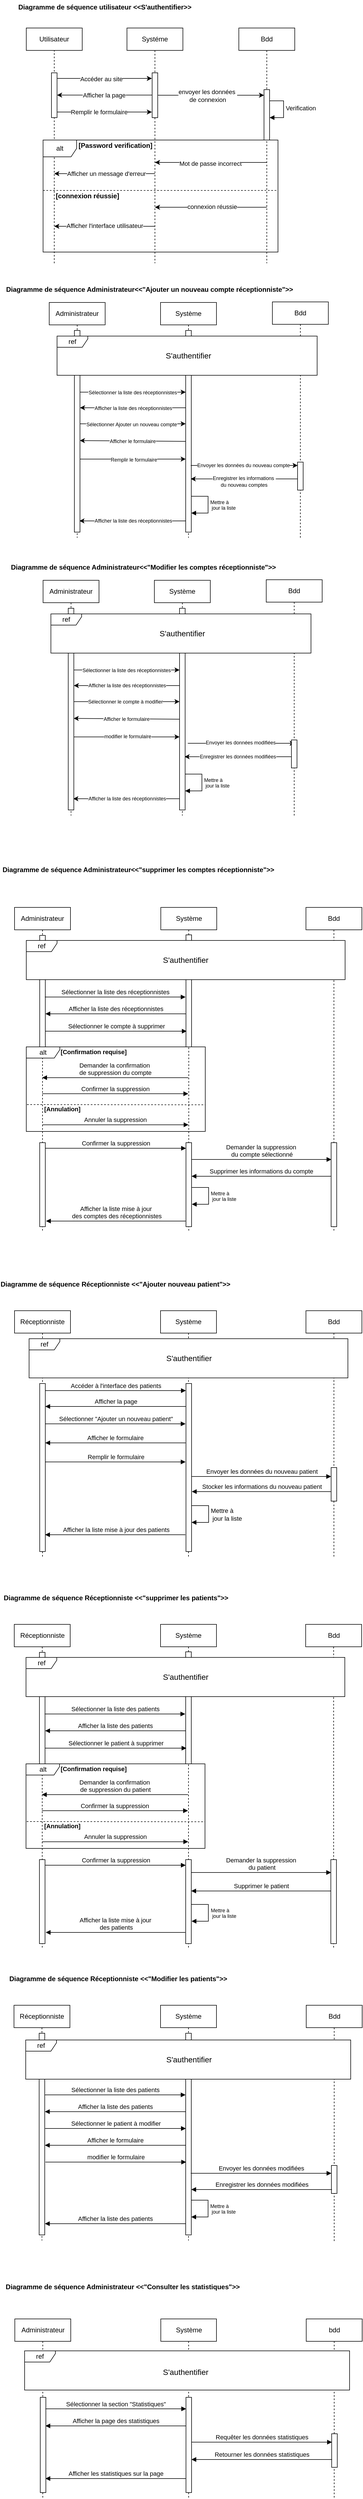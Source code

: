 <mxfile version="24.9.3">
  <diagram name="Page-1" id="2YBvvXClWsGukQMizWep">
    <mxGraphModel dx="875" dy="514" grid="1" gridSize="10" guides="1" tooltips="1" connect="1" arrows="1" fold="1" page="1" pageScale="1" pageWidth="850" pageHeight="1100" background="none" math="0" shadow="0">
      <root>
        <mxCell id="0" />
        <mxCell id="1" parent="0" />
        <mxCell id="aM9ryv3xv72pqoxQDRHE-1" value="Systéme" style="shape=umlLifeline;perimeter=lifelinePerimeter;whiteSpace=wrap;html=1;container=0;dropTarget=0;collapsible=0;recursiveResize=0;outlineConnect=0;portConstraint=eastwest;newEdgeStyle={&quot;edgeStyle&quot;:&quot;elbowEdgeStyle&quot;,&quot;elbow&quot;:&quot;vertical&quot;,&quot;curved&quot;:0,&quot;rounded&quot;:0};movable=0;resizable=0;rotatable=0;deletable=0;editable=0;locked=1;connectable=0;" parent="1" vertex="1">
          <mxGeometry x="260" y="70" width="100" height="420" as="geometry" />
        </mxCell>
        <mxCell id="_bGEmiE4PIl5-1P5QRze-27" value="" style="html=1;points=[[0,0,0,0,5],[0,1,0,0,-5],[1,0,0,0,5],[1,1,0,0,-5]];perimeter=orthogonalPerimeter;outlineConnect=0;targetShapes=umlLifeline;portConstraint=eastwest;newEdgeStyle={&quot;curved&quot;:0,&quot;rounded&quot;:0};movable=0;resizable=0;rotatable=0;deletable=0;editable=0;locked=1;connectable=0;" parent="aM9ryv3xv72pqoxQDRHE-1" vertex="1">
          <mxGeometry x="45" y="80" width="10" height="80" as="geometry" />
        </mxCell>
        <mxCell id="aM9ryv3xv72pqoxQDRHE-5" value="Bdd" style="shape=umlLifeline;perimeter=lifelinePerimeter;whiteSpace=wrap;html=1;container=0;dropTarget=0;collapsible=0;recursiveResize=0;outlineConnect=0;portConstraint=eastwest;newEdgeStyle={&quot;edgeStyle&quot;:&quot;elbowEdgeStyle&quot;,&quot;elbow&quot;:&quot;vertical&quot;,&quot;curved&quot;:0,&quot;rounded&quot;:0};movable=0;resizable=0;rotatable=0;deletable=0;editable=0;locked=1;connectable=0;" parent="1" vertex="1">
          <mxGeometry x="460" y="70" width="100" height="420" as="geometry" />
        </mxCell>
        <mxCell id="_bGEmiE4PIl5-1P5QRze-17" value="Verification" style="html=1;align=left;spacingLeft=2;endArrow=block;rounded=0;edgeStyle=orthogonalEdgeStyle;curved=0;rounded=0;movable=0;resizable=0;rotatable=0;deletable=0;editable=0;locked=1;connectable=0;" parent="aM9ryv3xv72pqoxQDRHE-5" target="_bGEmiE4PIl5-1P5QRze-16" edge="1">
          <mxGeometry relative="1" as="geometry">
            <mxPoint x="50" y="130" as="sourcePoint" />
            <Array as="points">
              <mxPoint x="80" y="160" />
            </Array>
          </mxGeometry>
        </mxCell>
        <mxCell id="_bGEmiE4PIl5-1P5QRze-16" value="" style="html=1;points=[[0,0,0,0,5],[0,1,0,0,-5],[1,0,0,0,5],[1,1,0,0,-5]];perimeter=orthogonalPerimeter;outlineConnect=0;targetShapes=umlLifeline;portConstraint=eastwest;newEdgeStyle={&quot;curved&quot;:0,&quot;rounded&quot;:0};movable=0;resizable=0;rotatable=0;deletable=0;editable=0;locked=1;connectable=0;" parent="aM9ryv3xv72pqoxQDRHE-5" vertex="1">
          <mxGeometry x="45" y="110" width="10" height="90" as="geometry" />
        </mxCell>
        <mxCell id="_bGEmiE4PIl5-1P5QRze-10" value="" style="endArrow=classic;html=1;rounded=0;movable=0;resizable=0;rotatable=0;deletable=0;editable=0;locked=1;connectable=0;" parent="aM9ryv3xv72pqoxQDRHE-5" source="_bGEmiE4PIl5-1P5QRze-16" target="aM9ryv3xv72pqoxQDRHE-5" edge="1">
          <mxGeometry width="50" height="50" relative="1" as="geometry">
            <mxPoint x="-140" y="240" as="sourcePoint" />
            <mxPoint x="-170" y="190" as="targetPoint" />
          </mxGeometry>
        </mxCell>
        <mxCell id="_bGEmiE4PIl5-1P5QRze-3" value="" style="endArrow=none;dashed=1;html=1;rounded=0;movable=0;resizable=0;rotatable=0;deletable=0;editable=0;locked=1;connectable=0;" parent="1" edge="1">
          <mxGeometry width="50" height="50" relative="1" as="geometry">
            <mxPoint x="130" y="490" as="sourcePoint" />
            <mxPoint x="130" y="100.0" as="targetPoint" />
          </mxGeometry>
        </mxCell>
        <mxCell id="_bGEmiE4PIl5-1P5QRze-4" value="" style="endArrow=classic;html=1;rounded=0;movable=0;resizable=0;rotatable=0;deletable=0;editable=0;locked=1;connectable=0;" parent="1" edge="1">
          <mxGeometry width="50" height="50" relative="1" as="geometry">
            <mxPoint x="125" y="160" as="sourcePoint" />
            <mxPoint x="304.5" y="160" as="targetPoint" />
          </mxGeometry>
        </mxCell>
        <mxCell id="_bGEmiE4PIl5-1P5QRze-5" value="Accéder au site" style="edgeLabel;html=1;align=center;verticalAlign=middle;resizable=0;points=[];movable=0;rotatable=0;deletable=0;editable=0;locked=1;connectable=0;" parent="_bGEmiE4PIl5-1P5QRze-4" vertex="1" connectable="0">
          <mxGeometry x="-0.012" y="-1" relative="1" as="geometry">
            <mxPoint as="offset" />
          </mxGeometry>
        </mxCell>
        <mxCell id="_bGEmiE4PIl5-1P5QRze-6" value="" style="endArrow=classic;html=1;rounded=0;movable=0;resizable=0;rotatable=0;deletable=0;editable=0;locked=1;connectable=0;" parent="1" source="_bGEmiE4PIl5-1P5QRze-25" edge="1">
          <mxGeometry width="50" height="50" relative="1" as="geometry">
            <mxPoint x="309.5" y="190" as="sourcePoint" />
            <mxPoint x="130" y="190" as="targetPoint" />
          </mxGeometry>
        </mxCell>
        <mxCell id="_bGEmiE4PIl5-1P5QRze-8" value="" style="endArrow=classic;html=1;rounded=0;movable=0;resizable=0;rotatable=0;deletable=0;editable=0;locked=1;connectable=0;" parent="1" edge="1">
          <mxGeometry width="50" height="50" relative="1" as="geometry">
            <mxPoint x="125" y="220" as="sourcePoint" />
            <mxPoint x="304.5" y="220" as="targetPoint" />
          </mxGeometry>
        </mxCell>
        <mxCell id="_bGEmiE4PIl5-1P5QRze-9" value="Remplir le formulaire" style="edgeLabel;html=1;align=center;verticalAlign=middle;resizable=0;points=[];movable=0;rotatable=0;deletable=0;editable=0;locked=1;connectable=0;" parent="_bGEmiE4PIl5-1P5QRze-8" vertex="1" connectable="0">
          <mxGeometry x="-0.057" relative="1" as="geometry">
            <mxPoint as="offset" />
          </mxGeometry>
        </mxCell>
        <mxCell id="_bGEmiE4PIl5-1P5QRze-18" value="" style="endArrow=classic;html=1;rounded=0;movable=0;resizable=0;rotatable=0;deletable=0;editable=0;locked=1;connectable=0;" parent="1" source="_bGEmiE4PIl5-1P5QRze-27" target="_bGEmiE4PIl5-1P5QRze-16" edge="1">
          <mxGeometry width="50" height="50" relative="1" as="geometry">
            <mxPoint x="320" y="200" as="sourcePoint" />
            <mxPoint x="510" y="230" as="targetPoint" />
          </mxGeometry>
        </mxCell>
        <mxCell id="_bGEmiE4PIl5-1P5QRze-19" value="envoyer les données&amp;nbsp;&lt;div&gt;de connexion&lt;/div&gt;" style="edgeLabel;html=1;align=center;verticalAlign=middle;resizable=0;points=[];movable=0;rotatable=0;deletable=0;editable=0;locked=1;connectable=0;" parent="_bGEmiE4PIl5-1P5QRze-18" vertex="1" connectable="0">
          <mxGeometry x="-0.064" y="-1" relative="1" as="geometry">
            <mxPoint as="offset" />
          </mxGeometry>
        </mxCell>
        <mxCell id="_bGEmiE4PIl5-1P5QRze-22" value="alt" style="shape=umlFrame;whiteSpace=wrap;html=1;pointerEvents=0;movable=0;resizable=0;rotatable=0;deletable=0;editable=0;locked=1;connectable=0;" parent="1" vertex="1">
          <mxGeometry x="110" y="270" width="420" height="200" as="geometry" />
        </mxCell>
        <mxCell id="_bGEmiE4PIl5-1P5QRze-23" value="" style="endArrow=classic;html=1;rounded=0;movable=0;resizable=0;rotatable=0;deletable=0;editable=0;locked=1;connectable=0;" parent="1" source="_bGEmiE4PIl5-1P5QRze-27" edge="1">
          <mxGeometry width="50" height="50" relative="1" as="geometry">
            <mxPoint x="300" y="189.76" as="sourcePoint" />
            <mxPoint x="135" y="189.76" as="targetPoint" />
            <Array as="points" />
          </mxGeometry>
        </mxCell>
        <mxCell id="_bGEmiE4PIl5-1P5QRze-26" value="Afficher la page" style="edgeLabel;html=1;align=center;verticalAlign=middle;resizable=1;points=[];movable=1;rotatable=1;deletable=1;editable=1;locked=0;connectable=1;" parent="_bGEmiE4PIl5-1P5QRze-23" vertex="1" connectable="0">
          <mxGeometry x="0.195" y="2" relative="1" as="geometry">
            <mxPoint x="15" y="-2" as="offset" />
          </mxGeometry>
        </mxCell>
        <mxCell id="_bGEmiE4PIl5-1P5QRze-25" value="" style="html=1;points=[[0,0,0,0,5],[0,1,0,0,-5],[1,0,0,0,5],[1,1,0,0,-5]];perimeter=orthogonalPerimeter;outlineConnect=0;targetShapes=umlLifeline;portConstraint=eastwest;newEdgeStyle={&quot;curved&quot;:0,&quot;rounded&quot;:0};movable=0;resizable=0;rotatable=0;deletable=0;editable=0;locked=1;connectable=0;" parent="1" vertex="1">
          <mxGeometry x="125" y="150" width="10" height="80" as="geometry" />
        </mxCell>
        <mxCell id="_bGEmiE4PIl5-1P5QRze-30" value="[Password verification]" style="text;align=center;fontStyle=1;verticalAlign=middle;spacingLeft=3;spacingRight=3;strokeColor=none;rotatable=0;points=[[0,0.5],[1,0.5]];portConstraint=eastwest;html=1;movable=0;resizable=0;deletable=0;editable=0;locked=1;connectable=0;" parent="1" vertex="1">
          <mxGeometry x="214" y="275" width="50" height="10" as="geometry" />
        </mxCell>
        <mxCell id="_bGEmiE4PIl5-1P5QRze-32" value="" style="endArrow=classic;html=1;rounded=0;movable=0;resizable=0;rotatable=0;deletable=0;editable=0;locked=1;connectable=0;" parent="1" edge="1">
          <mxGeometry width="50" height="50" relative="1" as="geometry">
            <mxPoint x="310" y="330" as="sourcePoint" />
            <mxPoint x="130" y="330" as="targetPoint" />
          </mxGeometry>
        </mxCell>
        <mxCell id="_bGEmiE4PIl5-1P5QRze-35" value="Afficher un message d&#39;erreur" style="edgeLabel;html=1;align=center;verticalAlign=middle;resizable=0;points=[];movable=0;rotatable=0;deletable=0;editable=0;locked=1;connectable=0;" parent="_bGEmiE4PIl5-1P5QRze-32" vertex="1" connectable="0">
          <mxGeometry x="0.025" y="2" relative="1" as="geometry">
            <mxPoint x="5" y="-2" as="offset" />
          </mxGeometry>
        </mxCell>
        <mxCell id="_bGEmiE4PIl5-1P5QRze-33" value="" style="endArrow=classic;html=1;rounded=0;movable=0;resizable=0;rotatable=0;deletable=0;editable=0;locked=1;connectable=0;" parent="1" edge="1">
          <mxGeometry width="50" height="50" relative="1" as="geometry">
            <mxPoint x="510" y="310" as="sourcePoint" />
            <mxPoint x="310" y="310" as="targetPoint" />
          </mxGeometry>
        </mxCell>
        <mxCell id="_bGEmiE4PIl5-1P5QRze-34" value="Mot de passe incorrect" style="edgeLabel;html=1;align=center;verticalAlign=middle;resizable=0;points=[];movable=0;rotatable=0;deletable=0;editable=0;locked=1;connectable=0;" parent="_bGEmiE4PIl5-1P5QRze-33" vertex="1" connectable="0">
          <mxGeometry x="0.01" y="2" relative="1" as="geometry">
            <mxPoint as="offset" />
          </mxGeometry>
        </mxCell>
        <mxCell id="_bGEmiE4PIl5-1P5QRze-37" value="" style="endArrow=none;dashed=1;html=1;rounded=0;exitX=0;exitY=0.45;exitDx=0;exitDy=0;exitPerimeter=0;movable=0;resizable=0;rotatable=0;deletable=0;editable=0;locked=1;connectable=0;" parent="1" source="_bGEmiE4PIl5-1P5QRze-22" edge="1">
          <mxGeometry width="50" height="50" relative="1" as="geometry">
            <mxPoint x="110" y="359" as="sourcePoint" />
            <mxPoint x="530" y="360" as="targetPoint" />
          </mxGeometry>
        </mxCell>
        <mxCell id="_bGEmiE4PIl5-1P5QRze-38" value="[connexion réussie]" style="text;align=center;fontStyle=1;verticalAlign=middle;spacingLeft=3;spacingRight=3;strokeColor=none;rotatable=0;points=[[0,0.5],[1,0.5]];portConstraint=eastwest;html=1;movable=0;resizable=0;deletable=0;editable=0;locked=1;connectable=0;" parent="1" vertex="1">
          <mxGeometry x="164" y="365" width="50" height="10" as="geometry" />
        </mxCell>
        <mxCell id="_bGEmiE4PIl5-1P5QRze-39" value="" style="endArrow=classic;html=1;rounded=0;movable=0;resizable=0;rotatable=0;deletable=0;editable=0;locked=1;connectable=0;" parent="1" edge="1">
          <mxGeometry width="50" height="50" relative="1" as="geometry">
            <mxPoint x="510" y="390" as="sourcePoint" />
            <mxPoint x="310" y="390" as="targetPoint" />
          </mxGeometry>
        </mxCell>
        <mxCell id="_bGEmiE4PIl5-1P5QRze-40" value="connexion réussie" style="edgeLabel;html=1;align=center;verticalAlign=middle;resizable=0;points=[];movable=0;rotatable=0;deletable=0;editable=0;locked=1;connectable=0;" parent="_bGEmiE4PIl5-1P5QRze-39" vertex="1" connectable="0">
          <mxGeometry x="-0.018" y="-1" relative="1" as="geometry">
            <mxPoint as="offset" />
          </mxGeometry>
        </mxCell>
        <mxCell id="_bGEmiE4PIl5-1P5QRze-42" value="" style="endArrow=classic;html=1;rounded=0;movable=0;resizable=0;rotatable=0;deletable=0;editable=0;locked=1;connectable=0;" parent="1" edge="1">
          <mxGeometry width="50" height="50" relative="1" as="geometry">
            <mxPoint x="310" y="424" as="sourcePoint" />
            <mxPoint x="130" y="424" as="targetPoint" />
          </mxGeometry>
        </mxCell>
        <mxCell id="_bGEmiE4PIl5-1P5QRze-43" value="Text" style="edgeLabel;html=1;align=center;verticalAlign=middle;resizable=0;points=[];movable=0;rotatable=0;deletable=0;editable=0;locked=1;connectable=0;" parent="_bGEmiE4PIl5-1P5QRze-42" vertex="1" connectable="0">
          <mxGeometry x="0.022" relative="1" as="geometry">
            <mxPoint as="offset" />
          </mxGeometry>
        </mxCell>
        <mxCell id="_bGEmiE4PIl5-1P5QRze-44" value="&lt;p&gt;Afficher l&#39;interface utilisateur&lt;/p&gt;" style="edgeLabel;html=1;align=center;verticalAlign=middle;resizable=0;points=[];movable=0;rotatable=0;deletable=0;editable=0;locked=1;connectable=0;" parent="_bGEmiE4PIl5-1P5QRze-42" vertex="1" connectable="0">
          <mxGeometry x="0.006" y="-1" relative="1" as="geometry">
            <mxPoint as="offset" />
          </mxGeometry>
        </mxCell>
        <mxCell id="_bGEmiE4PIl5-1P5QRze-49" value="Utilisateur" style="rounded=0;whiteSpace=wrap;html=1;movable=0;resizable=0;rotatable=0;deletable=0;editable=0;locked=1;connectable=0;" parent="1" vertex="1">
          <mxGeometry x="80" y="70" width="100" height="40" as="geometry" />
        </mxCell>
        <mxCell id="_bGEmiE4PIl5-1P5QRze-50" style="edgeStyle=orthogonalEdgeStyle;rounded=0;orthogonalLoop=1;jettySize=auto;html=1;exitX=1;exitY=0.5;exitDx=0;exitDy=0;movable=0;resizable=0;rotatable=0;deletable=0;editable=0;locked=1;connectable=0;" parent="1" source="_bGEmiE4PIl5-1P5QRze-38" target="_bGEmiE4PIl5-1P5QRze-38" edge="1">
          <mxGeometry relative="1" as="geometry" />
        </mxCell>
        <mxCell id="_bGEmiE4PIl5-1P5QRze-53" value="Diagramme de séquence utilisateur &amp;lt;&amp;lt;S&#39;authentifier&amp;gt;&amp;gt;" style="text;align=center;fontStyle=1;verticalAlign=middle;spacingLeft=3;spacingRight=3;strokeColor=none;rotatable=0;points=[[0,0.5],[1,0.5]];portConstraint=eastwest;html=1;movable=0;resizable=0;deletable=0;editable=0;locked=1;connectable=0;" parent="1" vertex="1">
          <mxGeometry x="180" y="20" width="80" height="26" as="geometry" />
        </mxCell>
        <mxCell id="_bGEmiE4PIl5-1P5QRze-56" value="Diagramme de séquence Administrateur&amp;lt;&amp;lt;&lt;span style=&quot;background-color: initial;&quot;&gt;&quot;Ajouter un nouveau compte réceptionniste&quot;&lt;/span&gt;&lt;span style=&quot;background-color: initial;&quot;&gt;&amp;gt;&amp;gt;&lt;/span&gt;" style="text;align=center;fontStyle=1;verticalAlign=middle;spacingLeft=3;spacingRight=3;strokeColor=none;rotatable=0;points=[[0,0.5],[1,0.5]];portConstraint=eastwest;html=1;movable=0;resizable=0;deletable=0;editable=0;locked=1;connectable=0;" parent="1" vertex="1">
          <mxGeometry x="260" y="524" width="80" height="26" as="geometry" />
        </mxCell>
        <mxCell id="_bGEmiE4PIl5-1P5QRze-60" value="Administrateur " style="shape=umlLifeline;perimeter=lifelinePerimeter;whiteSpace=wrap;html=1;container=1;dropTarget=0;collapsible=0;recursiveResize=0;outlineConnect=0;portConstraint=eastwest;newEdgeStyle={&quot;curved&quot;:0,&quot;rounded&quot;:0};movable=0;resizable=0;rotatable=0;deletable=0;editable=0;locked=1;connectable=0;" parent="1" vertex="1">
          <mxGeometry x="121" y="560" width="100" height="420" as="geometry" />
        </mxCell>
        <mxCell id="_bGEmiE4PIl5-1P5QRze-66" value="" style="html=1;points=[[0,0,0,0,5],[0,1,0,0,-5],[1,0,0,0,5],[1,1,0,0,-5]];perimeter=orthogonalPerimeter;outlineConnect=0;targetShapes=umlLifeline;portConstraint=eastwest;newEdgeStyle={&quot;curved&quot;:0,&quot;rounded&quot;:0};movable=0;resizable=0;rotatable=0;deletable=0;editable=0;locked=1;connectable=0;" parent="_bGEmiE4PIl5-1P5QRze-60" vertex="1">
          <mxGeometry x="45" y="50" width="10" height="360" as="geometry" />
        </mxCell>
        <mxCell id="_bGEmiE4PIl5-1P5QRze-61" value="Bdd" style="shape=umlLifeline;perimeter=lifelinePerimeter;whiteSpace=wrap;html=1;container=1;dropTarget=0;collapsible=0;recursiveResize=0;outlineConnect=0;portConstraint=eastwest;newEdgeStyle={&quot;curved&quot;:0,&quot;rounded&quot;:0};movable=1;resizable=1;rotatable=1;deletable=1;editable=1;locked=0;connectable=1;" parent="1" vertex="1">
          <mxGeometry x="520" y="559" width="100" height="421" as="geometry" />
        </mxCell>
        <mxCell id="_bGEmiE4PIl5-1P5QRze-100" value="" style="html=1;points=[[0,0,0,0,5],[0,1,0,0,-5],[1,0,0,0,5],[1,1,0,0,-5]];perimeter=orthogonalPerimeter;outlineConnect=0;targetShapes=umlLifeline;portConstraint=eastwest;newEdgeStyle={&quot;curved&quot;:0,&quot;rounded&quot;:0};movable=0;resizable=0;rotatable=0;deletable=0;editable=0;locked=1;connectable=0;" parent="_bGEmiE4PIl5-1P5QRze-61" vertex="1">
          <mxGeometry x="45" y="286" width="10" height="50" as="geometry" />
        </mxCell>
        <mxCell id="_bGEmiE4PIl5-1P5QRze-62" value="Système  " style="shape=umlLifeline;perimeter=lifelinePerimeter;whiteSpace=wrap;html=1;container=1;dropTarget=0;collapsible=0;recursiveResize=0;outlineConnect=0;portConstraint=eastwest;newEdgeStyle={&quot;curved&quot;:0,&quot;rounded&quot;:0};movable=0;resizable=0;rotatable=0;deletable=0;editable=0;locked=1;connectable=0;" parent="1" vertex="1">
          <mxGeometry x="320" y="560" width="100" height="420" as="geometry" />
        </mxCell>
        <mxCell id="_bGEmiE4PIl5-1P5QRze-67" value="" style="html=1;points=[[0,0,0,0,5],[0,1,0,0,-5],[1,0,0,0,5],[1,1,0,0,-5]];perimeter=orthogonalPerimeter;outlineConnect=0;targetShapes=umlLifeline;portConstraint=eastwest;newEdgeStyle={&quot;curved&quot;:0,&quot;rounded&quot;:0};movable=0;resizable=0;rotatable=0;deletable=0;editable=0;locked=1;connectable=0;" parent="_bGEmiE4PIl5-1P5QRze-62" vertex="1">
          <mxGeometry x="45" y="50" width="10" height="360" as="geometry" />
        </mxCell>
        <mxCell id="_bGEmiE4PIl5-1P5QRze-64" value="" style="endArrow=classic;html=1;rounded=0;exitX=1.062;exitY=0.306;exitDx=0;exitDy=0;exitPerimeter=0;movable=0;resizable=0;rotatable=0;deletable=0;editable=0;locked=1;connectable=0;" parent="1" source="_bGEmiE4PIl5-1P5QRze-66" target="_bGEmiE4PIl5-1P5QRze-67" edge="1">
          <mxGeometry width="50" height="50" relative="1" as="geometry">
            <mxPoint x="172" y="720" as="sourcePoint" />
            <mxPoint x="360" y="720" as="targetPoint" />
          </mxGeometry>
        </mxCell>
        <mxCell id="_bGEmiE4PIl5-1P5QRze-65" value="&lt;font style=&quot;font-size: 9px;&quot;&gt;Sélectionner la liste&amp;nbsp;&lt;/font&gt;&lt;span style=&quot;font-size: 9px;&quot;&gt;des réceptionnistes&lt;/span&gt;" style="edgeLabel;html=1;align=center;verticalAlign=middle;resizable=0;points=[];movable=0;rotatable=0;deletable=0;editable=0;locked=1;connectable=0;" parent="_bGEmiE4PIl5-1P5QRze-64" vertex="1" connectable="0">
          <mxGeometry x="-0.006" y="-2" relative="1" as="geometry">
            <mxPoint y="-2" as="offset" />
          </mxGeometry>
        </mxCell>
        <mxCell id="_bGEmiE4PIl5-1P5QRze-68" value="" style="endArrow=classic;html=1;rounded=0;movable=0;resizable=0;rotatable=0;deletable=0;editable=0;locked=1;connectable=0;" parent="1" source="_bGEmiE4PIl5-1P5QRze-67" edge="1">
          <mxGeometry width="50" height="50" relative="1" as="geometry">
            <mxPoint x="366.5" y="748" as="sourcePoint" />
            <mxPoint x="176" y="748" as="targetPoint" />
          </mxGeometry>
        </mxCell>
        <mxCell id="_bGEmiE4PIl5-1P5QRze-72" value="&lt;font style=&quot;font-size: 9px;&quot;&gt;Afficher la liste&amp;nbsp;&lt;/font&gt;&lt;span style=&quot;font-size: 9px;&quot;&gt;des réceptionnistes&lt;/span&gt;" style="edgeLabel;html=1;align=center;verticalAlign=middle;resizable=0;points=[];movable=0;rotatable=0;deletable=0;editable=0;locked=1;connectable=0;" parent="_bGEmiE4PIl5-1P5QRze-68" vertex="1" connectable="0">
          <mxGeometry x="0.078" y="1" relative="1" as="geometry">
            <mxPoint x="8" y="-1" as="offset" />
          </mxGeometry>
        </mxCell>
        <mxCell id="_bGEmiE4PIl5-1P5QRze-73" value="" style="endArrow=classic;html=1;rounded=0;movable=0;resizable=0;rotatable=0;deletable=0;editable=0;locked=1;connectable=0;" parent="1" source="_bGEmiE4PIl5-1P5QRze-66" edge="1">
          <mxGeometry width="50" height="50" relative="1" as="geometry">
            <mxPoint x="180" y="777" as="sourcePoint" />
            <mxPoint x="365" y="776.6" as="targetPoint" />
          </mxGeometry>
        </mxCell>
        <mxCell id="_bGEmiE4PIl5-1P5QRze-75" value="&lt;p style=&quot;margin-bottom: 0px; margin-top: 0px;&quot;&gt;&lt;font style=&quot;font-size: 9px;&quot;&gt;&lt;font style=&quot;&quot;&gt;Sélectionner Ajouter&lt;/font&gt;&amp;nbsp;un nouveau compte&lt;/font&gt;&lt;/p&gt;" style="edgeLabel;html=1;align=center;verticalAlign=middle;resizable=0;points=[];shadow=1;labelBackgroundColor=default;movable=0;rotatable=0;deletable=0;editable=0;locked=1;connectable=0;" parent="_bGEmiE4PIl5-1P5QRze-73" vertex="1" connectable="0">
          <mxGeometry x="-0.105" relative="1" as="geometry">
            <mxPoint x="7" as="offset" />
          </mxGeometry>
        </mxCell>
        <mxCell id="_bGEmiE4PIl5-1P5QRze-76" value="" style="endArrow=classic;html=1;rounded=0;entryX=0.537;entryY=0.587;entryDx=0;entryDy=0;entryPerimeter=0;movable=0;resizable=0;rotatable=0;deletable=0;editable=0;locked=1;connectable=0;" parent="1" edge="1">
          <mxGeometry width="50" height="50" relative="1" as="geometry">
            <mxPoint x="365.5" y="808" as="sourcePoint" />
            <mxPoint x="175.7" y="806.54" as="targetPoint" />
          </mxGeometry>
        </mxCell>
        <mxCell id="_bGEmiE4PIl5-1P5QRze-77" value="&lt;p&gt;&lt;font style=&quot;font-size: 9px;&quot;&gt;Afficher le formulaire&lt;/font&gt;&lt;/p&gt;" style="edgeLabel;html=1;align=center;verticalAlign=middle;resizable=0;points=[];movable=0;rotatable=0;deletable=0;editable=0;locked=1;connectable=0;" parent="_bGEmiE4PIl5-1P5QRze-76" vertex="1" connectable="0">
          <mxGeometry x="0.078" y="1" relative="1" as="geometry">
            <mxPoint x="7" y="-1" as="offset" />
          </mxGeometry>
        </mxCell>
        <mxCell id="_bGEmiE4PIl5-1P5QRze-98" value="" style="endArrow=classic;html=1;rounded=0;movable=0;resizable=0;rotatable=0;deletable=0;editable=0;locked=1;connectable=0;" parent="1" source="_bGEmiE4PIl5-1P5QRze-66" edge="1">
          <mxGeometry width="50" height="50" relative="1" as="geometry">
            <mxPoint x="180" y="840" as="sourcePoint" />
            <mxPoint x="365" y="839.6" as="targetPoint" />
          </mxGeometry>
        </mxCell>
        <mxCell id="_bGEmiE4PIl5-1P5QRze-99" value="&lt;p&gt;&lt;font style=&quot;font-size: 9px;&quot;&gt;Remplir le formulaire&lt;/font&gt;&lt;/p&gt;" style="edgeLabel;html=1;align=center;verticalAlign=middle;resizable=0;points=[];shadow=1;movable=0;rotatable=0;deletable=0;editable=0;locked=1;connectable=0;" parent="_bGEmiE4PIl5-1P5QRze-98" vertex="1" connectable="0">
          <mxGeometry x="-0.105" relative="1" as="geometry">
            <mxPoint x="11" as="offset" />
          </mxGeometry>
        </mxCell>
        <mxCell id="_bGEmiE4PIl5-1P5QRze-101" value="" style="endArrow=classic;html=1;rounded=0;exitX=0.528;exitY=0.512;exitDx=0;exitDy=0;exitPerimeter=0;movable=0;resizable=0;rotatable=0;deletable=0;editable=0;locked=1;connectable=0;" parent="1" edge="1">
          <mxGeometry width="50" height="50" relative="1" as="geometry">
            <mxPoint x="374.0" y="851.0" as="sourcePoint" />
            <mxPoint x="565.2" y="851.0" as="targetPoint" />
          </mxGeometry>
        </mxCell>
        <mxCell id="_bGEmiE4PIl5-1P5QRze-102" value="&lt;p style=&quot;margin-bottom: 0px; margin-top: 0px;&quot;&gt;&lt;font&gt;&lt;font&gt;Envoyer les données&lt;/font&gt;&lt;/font&gt;&lt;span&gt;&amp;nbsp;du nouveau compte&lt;/span&gt;&lt;/p&gt;" style="edgeLabel;html=1;align=center;verticalAlign=middle;resizable=0;points=[];shadow=1;labelBackgroundColor=default;textShadow=0;spacing=0;fontSize=9;movable=0;rotatable=0;deletable=0;editable=0;locked=1;connectable=0;" parent="_bGEmiE4PIl5-1P5QRze-101" vertex="1" connectable="0">
          <mxGeometry x="-0.105" relative="1" as="geometry">
            <mxPoint x="8" as="offset" />
          </mxGeometry>
        </mxCell>
        <mxCell id="_bGEmiE4PIl5-1P5QRze-103" value="" style="endArrow=classic;html=1;rounded=0;movable=0;resizable=0;rotatable=0;deletable=0;editable=0;locked=1;connectable=0;" parent="1" edge="1">
          <mxGeometry width="50" height="50" relative="1" as="geometry">
            <mxPoint x="564.5" y="875" as="sourcePoint" />
            <mxPoint x="374" y="875" as="targetPoint" />
          </mxGeometry>
        </mxCell>
        <mxCell id="_bGEmiE4PIl5-1P5QRze-104" value="&lt;p style=&quot;line-height: 0%;&quot;&gt;&lt;font style=&quot;font-size: 9px;&quot;&gt;Enregistrer les informations&amp;nbsp;&lt;/font&gt;&lt;/p&gt;&lt;p style=&quot;margin-bottom: 0px; margin-top: 0px; line-height: 0%;&quot;&gt;&lt;font style=&quot;font-size: 9px;&quot;&gt;du nouveau comptes&lt;/font&gt;&lt;/p&gt;" style="edgeLabel;html=1;align=center;verticalAlign=middle;resizable=0;points=[];movable=0;rotatable=0;deletable=0;editable=0;locked=1;connectable=0;" parent="_bGEmiE4PIl5-1P5QRze-103" vertex="1" connectable="0">
          <mxGeometry x="0.078" y="1" relative="1" as="geometry">
            <mxPoint x="7" y="-1" as="offset" />
          </mxGeometry>
        </mxCell>
        <mxCell id="_bGEmiE4PIl5-1P5QRze-105" value="ref" style="shape=umlFrame;whiteSpace=wrap;html=1;pointerEvents=0;width=55;height=20;labelBackgroundColor=none;container=0;gradientColor=none;swimlaneFillColor=default;movable=0;resizable=0;rotatable=0;deletable=0;editable=0;locked=1;connectable=0;" parent="1" vertex="1">
          <mxGeometry x="135" y="620" width="465" height="70" as="geometry" />
        </mxCell>
        <mxCell id="_bGEmiE4PIl5-1P5QRze-106" value="&lt;font style=&quot;font-size: 14px;&quot;&gt;S&#39;authentifier&lt;/font&gt;" style="text;strokeColor=none;align=center;fillColor=none;html=1;verticalAlign=middle;whiteSpace=wrap;rounded=0;movable=0;resizable=0;rotatable=0;deletable=0;editable=0;locked=1;connectable=0;" parent="1" vertex="1">
          <mxGeometry x="295" y="640" width="150" height="30" as="geometry" />
        </mxCell>
        <mxCell id="_bGEmiE4PIl5-1P5QRze-112" value="&lt;p style=&quot;margin-top: 0px; margin-bottom: 0px; line-height: 90%;&quot;&gt;&lt;font style=&quot;font-size: 9px; line-height: 90%;&quot;&gt;Mettre à&lt;/font&gt;&lt;/p&gt;&lt;p style=&quot;margin-top: 0px; margin-bottom: 0px; line-height: 90%;&quot;&gt;&lt;font style=&quot;font-size: 9px; line-height: 90%;&quot;&gt;&amp;nbsp;jour la liste&lt;/font&gt;&lt;/p&gt;" style="html=1;align=left;spacingLeft=2;endArrow=block;rounded=0;edgeStyle=orthogonalEdgeStyle;curved=0;rounded=0;movable=0;resizable=0;rotatable=0;deletable=0;editable=0;locked=1;connectable=0;" parent="1" edge="1">
          <mxGeometry relative="1" as="geometry">
            <mxPoint x="375" y="906" as="sourcePoint" />
            <Array as="points">
              <mxPoint x="405" y="906" />
              <mxPoint x="405" y="936" />
            </Array>
            <mxPoint x="375" y="936" as="targetPoint" />
          </mxGeometry>
        </mxCell>
        <mxCell id="_bGEmiE4PIl5-1P5QRze-114" value="" style="endArrow=classic;html=1;rounded=0;movable=0;resizable=0;rotatable=0;deletable=0;editable=0;locked=1;connectable=0;" parent="1" edge="1">
          <mxGeometry width="50" height="50" relative="1" as="geometry">
            <mxPoint x="365.5" y="950" as="sourcePoint" />
            <mxPoint x="175" y="950" as="targetPoint" />
          </mxGeometry>
        </mxCell>
        <mxCell id="_bGEmiE4PIl5-1P5QRze-115" value="&lt;p style=&quot;margin-top: 0px; margin-bottom: 0px;&quot;&gt;&lt;font style=&quot;font-size: 9px;&quot;&gt;Afficher la liste des réceptionnistes&lt;/font&gt;&lt;/p&gt;" style="edgeLabel;html=1;align=center;verticalAlign=middle;resizable=0;points=[];movable=0;rotatable=0;deletable=0;editable=0;locked=1;connectable=0;" parent="_bGEmiE4PIl5-1P5QRze-114" vertex="1" connectable="0">
          <mxGeometry x="0.078" y="1" relative="1" as="geometry">
            <mxPoint x="8" y="-2" as="offset" />
          </mxGeometry>
        </mxCell>
        <mxCell id="_bGEmiE4PIl5-1P5QRze-220" value="" style="endArrow=classic;html=1;rounded=0;exitX=1.062;exitY=0.306;exitDx=0;exitDy=0;exitPerimeter=0;movable=0;resizable=0;rotatable=0;deletable=0;editable=0;locked=1;connectable=0;" parent="1" source="_bGEmiE4PIl5-1P5QRze-239" target="_bGEmiE4PIl5-1P5QRze-243" edge="1">
          <mxGeometry width="50" height="50" relative="1" as="geometry">
            <mxPoint x="161" y="1216" as="sourcePoint" />
            <mxPoint x="349" y="1216" as="targetPoint" />
          </mxGeometry>
        </mxCell>
        <mxCell id="_bGEmiE4PIl5-1P5QRze-221" value="&lt;font style=&quot;font-size: 9px;&quot;&gt;Sélectionner la liste&amp;nbsp;&lt;/font&gt;&lt;span style=&quot;font-size: 9px;&quot;&gt;des réceptionnistes&lt;/span&gt;" style="edgeLabel;html=1;align=center;verticalAlign=middle;resizable=0;points=[];movable=0;rotatable=0;deletable=0;editable=0;locked=1;connectable=0;" parent="_bGEmiE4PIl5-1P5QRze-220" vertex="1" connectable="0">
          <mxGeometry x="-0.006" y="-2" relative="1" as="geometry">
            <mxPoint y="-2" as="offset" />
          </mxGeometry>
        </mxCell>
        <mxCell id="_bGEmiE4PIl5-1P5QRze-222" value="" style="endArrow=classic;html=1;rounded=0;movable=0;resizable=0;rotatable=0;deletable=0;editable=0;locked=1;connectable=0;" parent="1" source="_bGEmiE4PIl5-1P5QRze-243" edge="1">
          <mxGeometry width="50" height="50" relative="1" as="geometry">
            <mxPoint x="355.5" y="1244" as="sourcePoint" />
            <mxPoint x="165" y="1244" as="targetPoint" />
          </mxGeometry>
        </mxCell>
        <mxCell id="_bGEmiE4PIl5-1P5QRze-223" value="&lt;font style=&quot;font-size: 9px;&quot;&gt;Afficher la liste&amp;nbsp;&lt;/font&gt;&lt;span style=&quot;font-size: 9px;&quot;&gt;des réceptionnistes&lt;/span&gt;" style="edgeLabel;html=1;align=center;verticalAlign=middle;resizable=0;points=[];movable=0;rotatable=0;deletable=0;editable=0;locked=1;connectable=0;" parent="_bGEmiE4PIl5-1P5QRze-222" vertex="1" connectable="0">
          <mxGeometry x="0.078" y="1" relative="1" as="geometry">
            <mxPoint x="8" y="-2" as="offset" />
          </mxGeometry>
        </mxCell>
        <mxCell id="_bGEmiE4PIl5-1P5QRze-224" value="" style="endArrow=classic;html=1;rounded=0;movable=0;resizable=0;rotatable=0;deletable=0;editable=0;locked=1;connectable=0;" parent="1" source="_bGEmiE4PIl5-1P5QRze-239" edge="1">
          <mxGeometry width="50" height="50" relative="1" as="geometry">
            <mxPoint x="169" y="1273" as="sourcePoint" />
            <mxPoint x="354" y="1272.6" as="targetPoint" />
          </mxGeometry>
        </mxCell>
        <mxCell id="_bGEmiE4PIl5-1P5QRze-225" value="&lt;p style=&quot;margin-top: 0px; margin-bottom: 0px;&quot;&gt;&lt;font style=&quot;font-size: 9px;&quot;&gt;Sélectionner le compte à modifier&lt;/font&gt;&lt;/p&gt;" style="edgeLabel;html=1;align=center;verticalAlign=middle;resizable=0;points=[];shadow=1;labelBackgroundColor=default;movable=0;rotatable=0;deletable=0;editable=0;locked=1;connectable=0;" parent="_bGEmiE4PIl5-1P5QRze-224" vertex="1" connectable="0">
          <mxGeometry x="-0.105" relative="1" as="geometry">
            <mxPoint x="7" y="-1" as="offset" />
          </mxGeometry>
        </mxCell>
        <mxCell id="_bGEmiE4PIl5-1P5QRze-226" value="" style="endArrow=classic;html=1;rounded=0;entryX=0.537;entryY=0.587;entryDx=0;entryDy=0;entryPerimeter=0;movable=0;resizable=0;rotatable=0;deletable=0;editable=0;locked=1;connectable=0;" parent="1" edge="1">
          <mxGeometry width="50" height="50" relative="1" as="geometry">
            <mxPoint x="354.5" y="1304" as="sourcePoint" />
            <mxPoint x="164.7" y="1302.54" as="targetPoint" />
          </mxGeometry>
        </mxCell>
        <mxCell id="_bGEmiE4PIl5-1P5QRze-227" value="&lt;p&gt;&lt;font style=&quot;font-size: 9px;&quot;&gt;Afficher le formulaire&lt;/font&gt;&lt;/p&gt;" style="edgeLabel;html=1;align=center;verticalAlign=middle;resizable=0;points=[];movable=0;rotatable=0;deletable=0;editable=0;locked=1;connectable=0;" parent="_bGEmiE4PIl5-1P5QRze-226" vertex="1" connectable="0">
          <mxGeometry x="0.078" y="1" relative="1" as="geometry">
            <mxPoint x="7" y="-1" as="offset" />
          </mxGeometry>
        </mxCell>
        <mxCell id="_bGEmiE4PIl5-1P5QRze-228" value="" style="endArrow=classic;html=1;rounded=0;movable=0;resizable=0;rotatable=0;deletable=0;editable=0;locked=1;connectable=0;" parent="1" source="_bGEmiE4PIl5-1P5QRze-239" edge="1">
          <mxGeometry width="50" height="50" relative="1" as="geometry">
            <mxPoint x="169" y="1336" as="sourcePoint" />
            <mxPoint x="354" y="1335.6" as="targetPoint" />
          </mxGeometry>
        </mxCell>
        <mxCell id="_bGEmiE4PIl5-1P5QRze-229" value="&lt;p style=&quot;margin-top: 0px; margin-bottom: 0px;&quot;&gt;&lt;font style=&quot;font-size: 9px;&quot;&gt;modifier le formulaire&lt;/font&gt;&lt;/p&gt;" style="edgeLabel;html=1;align=center;verticalAlign=middle;resizable=0;points=[];shadow=1;movable=0;rotatable=0;deletable=0;editable=0;locked=1;connectable=0;" parent="_bGEmiE4PIl5-1P5QRze-228" vertex="1" connectable="0">
          <mxGeometry x="-0.105" relative="1" as="geometry">
            <mxPoint x="11" y="-2" as="offset" />
          </mxGeometry>
        </mxCell>
        <mxCell id="_bGEmiE4PIl5-1P5QRze-230" value="" style="endArrow=classic;html=1;rounded=0;exitX=0.528;exitY=0.512;exitDx=0;exitDy=0;exitPerimeter=0;movable=0;resizable=0;rotatable=0;deletable=0;editable=0;locked=1;connectable=0;" parent="1" edge="1">
          <mxGeometry width="50" height="50" relative="1" as="geometry">
            <mxPoint x="368.8" y="1347" as="sourcePoint" />
            <mxPoint x="560" y="1347" as="targetPoint" />
          </mxGeometry>
        </mxCell>
        <mxCell id="_bGEmiE4PIl5-1P5QRze-231" value="&lt;p style=&quot;margin-top: 0px; margin-bottom: 0px;&quot;&gt;Envoyer les données modifiées&lt;/p&gt;" style="edgeLabel;html=1;align=center;verticalAlign=middle;resizable=0;points=[];shadow=1;labelBackgroundColor=default;textShadow=0;spacing=0;fontSize=9;movable=0;rotatable=0;deletable=0;editable=0;locked=1;connectable=0;" parent="_bGEmiE4PIl5-1P5QRze-230" vertex="1" connectable="0">
          <mxGeometry x="-0.105" relative="1" as="geometry">
            <mxPoint x="8" y="-1" as="offset" />
          </mxGeometry>
        </mxCell>
        <mxCell id="_bGEmiE4PIl5-1P5QRze-232" value="" style="endArrow=classic;html=1;rounded=0;movable=0;resizable=0;rotatable=0;deletable=0;editable=0;locked=1;connectable=0;" parent="1" edge="1">
          <mxGeometry width="50" height="50" relative="1" as="geometry">
            <mxPoint x="553.5" y="1371" as="sourcePoint" />
            <mxPoint x="363" y="1371" as="targetPoint" />
          </mxGeometry>
        </mxCell>
        <mxCell id="_bGEmiE4PIl5-1P5QRze-233" value="&lt;p style=&quot;margin-bottom: 0px; margin-top: 0px;&quot;&gt;&lt;font style=&quot;font-size: 9px;&quot;&gt;Enregistrer les données modifiées&lt;/font&gt;&lt;/p&gt;" style="edgeLabel;html=1;align=center;verticalAlign=middle;resizable=0;points=[];movable=0;rotatable=0;deletable=0;editable=0;locked=1;connectable=0;" parent="_bGEmiE4PIl5-1P5QRze-232" vertex="1" connectable="0">
          <mxGeometry x="0.078" y="1" relative="1" as="geometry">
            <mxPoint x="7" y="-2" as="offset" />
          </mxGeometry>
        </mxCell>
        <mxCell id="_bGEmiE4PIl5-1P5QRze-234" value="&lt;p style=&quot;margin-top: 0px; margin-bottom: 0px; line-height: 90%;&quot;&gt;&lt;font style=&quot;font-size: 9px; line-height: 90%;&quot;&gt;Mettre à&lt;/font&gt;&lt;/p&gt;&lt;p style=&quot;margin-top: 0px; margin-bottom: 0px; line-height: 90%;&quot;&gt;&lt;font style=&quot;font-size: 9px; line-height: 90%;&quot;&gt;&amp;nbsp;jour la liste&lt;/font&gt;&lt;/p&gt;" style="html=1;align=left;spacingLeft=2;endArrow=block;rounded=0;edgeStyle=orthogonalEdgeStyle;curved=0;rounded=0;movable=0;resizable=0;rotatable=0;deletable=0;editable=0;locked=1;connectable=0;" parent="1" edge="1">
          <mxGeometry relative="1" as="geometry">
            <mxPoint x="364" y="1402" as="sourcePoint" />
            <Array as="points">
              <mxPoint x="394" y="1402" />
              <mxPoint x="394" y="1432" />
            </Array>
            <mxPoint x="364" y="1432" as="targetPoint" />
          </mxGeometry>
        </mxCell>
        <mxCell id="_bGEmiE4PIl5-1P5QRze-235" value="" style="endArrow=classic;html=1;rounded=0;movable=0;resizable=0;rotatable=0;deletable=0;editable=0;locked=1;connectable=0;" parent="1" edge="1">
          <mxGeometry width="50" height="50" relative="1" as="geometry">
            <mxPoint x="354.5" y="1446" as="sourcePoint" />
            <mxPoint x="164" y="1446" as="targetPoint" />
          </mxGeometry>
        </mxCell>
        <mxCell id="_bGEmiE4PIl5-1P5QRze-236" value="&lt;p style=&quot;margin-top: 0px; margin-bottom: 0px;&quot;&gt;&lt;font style=&quot;font-size: 9px;&quot;&gt;Afficher la liste des réceptionnistes&lt;/font&gt;&lt;/p&gt;" style="edgeLabel;html=1;align=center;verticalAlign=middle;resizable=0;points=[];movable=0;rotatable=0;deletable=0;editable=0;locked=1;connectable=0;" parent="_bGEmiE4PIl5-1P5QRze-235" vertex="1" connectable="0">
          <mxGeometry x="0.078" y="1" relative="1" as="geometry">
            <mxPoint x="8" y="-2" as="offset" />
          </mxGeometry>
        </mxCell>
        <mxCell id="_bGEmiE4PIl5-1P5QRze-237" value="Diagramme de séquence Administrateur&amp;lt;&amp;lt;&lt;span style=&quot;background-color: initial;&quot;&gt;&quot;Modifier les comptes réceptionniste&quot;&lt;/span&gt;&lt;span style=&quot;background-color: initial;&quot;&gt;&amp;gt;&amp;gt;&lt;/span&gt;" style="text;align=center;fontStyle=1;verticalAlign=middle;spacingLeft=3;spacingRight=3;strokeColor=none;rotatable=0;points=[[0,0.5],[1,0.5]];portConstraint=eastwest;html=1;movable=0;resizable=0;deletable=0;editable=0;locked=1;connectable=0;" parent="1" vertex="1">
          <mxGeometry x="249" y="1020" width="80" height="26" as="geometry" />
        </mxCell>
        <mxCell id="_bGEmiE4PIl5-1P5QRze-238" value="Administrateur " style="shape=umlLifeline;perimeter=lifelinePerimeter;whiteSpace=wrap;html=1;container=1;dropTarget=0;collapsible=0;recursiveResize=0;outlineConnect=0;portConstraint=eastwest;newEdgeStyle={&quot;curved&quot;:0,&quot;rounded&quot;:0};movable=0;resizable=0;rotatable=0;deletable=0;editable=0;locked=1;connectable=0;" parent="1" vertex="1">
          <mxGeometry x="110" y="1056" width="100" height="420" as="geometry" />
        </mxCell>
        <mxCell id="_bGEmiE4PIl5-1P5QRze-239" value="" style="html=1;points=[[0,0,0,0,5],[0,1,0,0,-5],[1,0,0,0,5],[1,1,0,0,-5]];perimeter=orthogonalPerimeter;outlineConnect=0;targetShapes=umlLifeline;portConstraint=eastwest;newEdgeStyle={&quot;curved&quot;:0,&quot;rounded&quot;:0};movable=0;resizable=0;rotatable=0;deletable=0;editable=0;locked=1;connectable=0;" parent="_bGEmiE4PIl5-1P5QRze-238" vertex="1">
          <mxGeometry x="45" y="50" width="10" height="360" as="geometry" />
        </mxCell>
        <mxCell id="_bGEmiE4PIl5-1P5QRze-240" value="Bdd" style="shape=umlLifeline;perimeter=lifelinePerimeter;whiteSpace=wrap;html=1;container=1;dropTarget=0;collapsible=0;recursiveResize=0;outlineConnect=0;portConstraint=eastwest;newEdgeStyle={&quot;curved&quot;:0,&quot;rounded&quot;:0};movable=0;resizable=0;rotatable=0;deletable=0;editable=0;locked=1;connectable=0;" parent="1" vertex="1">
          <mxGeometry x="509" y="1055" width="100" height="421" as="geometry" />
        </mxCell>
        <mxCell id="_bGEmiE4PIl5-1P5QRze-241" value="" style="html=1;points=[[0,0,0,0,5],[0,1,0,0,-5],[1,0,0,0,5],[1,1,0,0,-5]];perimeter=orthogonalPerimeter;outlineConnect=0;targetShapes=umlLifeline;portConstraint=eastwest;newEdgeStyle={&quot;curved&quot;:0,&quot;rounded&quot;:0};movable=0;resizable=0;rotatable=0;deletable=0;editable=0;locked=1;connectable=0;" parent="_bGEmiE4PIl5-1P5QRze-240" vertex="1">
          <mxGeometry x="45" y="286" width="10" height="50" as="geometry" />
        </mxCell>
        <mxCell id="_bGEmiE4PIl5-1P5QRze-242" value="Système  " style="shape=umlLifeline;perimeter=lifelinePerimeter;whiteSpace=wrap;html=1;container=1;dropTarget=0;collapsible=0;recursiveResize=0;outlineConnect=0;portConstraint=eastwest;newEdgeStyle={&quot;curved&quot;:0,&quot;rounded&quot;:0};movable=0;resizable=0;rotatable=0;deletable=0;editable=0;locked=1;connectable=0;" parent="1" vertex="1">
          <mxGeometry x="309" y="1056" width="100" height="420" as="geometry" />
        </mxCell>
        <mxCell id="_bGEmiE4PIl5-1P5QRze-243" value="" style="html=1;points=[[0,0,0,0,5],[0,1,0,0,-5],[1,0,0,0,5],[1,1,0,0,-5]];perimeter=orthogonalPerimeter;outlineConnect=0;targetShapes=umlLifeline;portConstraint=eastwest;newEdgeStyle={&quot;curved&quot;:0,&quot;rounded&quot;:0};movable=0;resizable=0;rotatable=0;deletable=0;editable=0;locked=1;connectable=0;" parent="_bGEmiE4PIl5-1P5QRze-242" vertex="1">
          <mxGeometry x="45" y="50" width="10" height="360" as="geometry" />
        </mxCell>
        <mxCell id="_bGEmiE4PIl5-1P5QRze-244" value="ref" style="shape=umlFrame;whiteSpace=wrap;html=1;pointerEvents=0;width=55;height=20;labelBackgroundColor=none;container=0;gradientColor=none;swimlaneFillColor=default;movable=0;resizable=0;rotatable=0;deletable=0;editable=0;locked=1;connectable=0;" parent="1" vertex="1">
          <mxGeometry x="124" y="1116" width="465" height="70" as="geometry" />
        </mxCell>
        <mxCell id="_bGEmiE4PIl5-1P5QRze-245" value="&lt;font style=&quot;font-size: 14px;&quot;&gt;S&#39;authentifier&lt;/font&gt;" style="text;strokeColor=none;align=center;fillColor=none;html=1;verticalAlign=middle;whiteSpace=wrap;rounded=0;movable=0;resizable=0;rotatable=0;deletable=0;editable=0;locked=1;connectable=0;" parent="1" vertex="1">
          <mxGeometry x="284" y="1136" width="150" height="30" as="geometry" />
        </mxCell>
        <mxCell id="_bGEmiE4PIl5-1P5QRze-246" value="Administrateur " style="shape=umlLifeline;perimeter=lifelinePerimeter;whiteSpace=wrap;html=1;container=1;dropTarget=0;collapsible=0;recursiveResize=0;outlineConnect=0;portConstraint=eastwest;newEdgeStyle={&quot;curved&quot;:0,&quot;rounded&quot;:0};movable=0;resizable=0;rotatable=0;deletable=0;editable=0;locked=1;connectable=0;" parent="1" vertex="1">
          <mxGeometry x="59" y="1640" width="100" height="580" as="geometry" />
        </mxCell>
        <mxCell id="_bGEmiE4PIl5-1P5QRze-251" value="" style="html=1;points=[[0,0,0,0,5],[0,1,0,0,-5],[1,0,0,0,5],[1,1,0,0,-5]];perimeter=orthogonalPerimeter;outlineConnect=0;targetShapes=umlLifeline;portConstraint=eastwest;newEdgeStyle={&quot;curved&quot;:0,&quot;rounded&quot;:0};movable=0;resizable=0;rotatable=0;deletable=0;editable=0;locked=1;connectable=0;" parent="_bGEmiE4PIl5-1P5QRze-246" vertex="1">
          <mxGeometry x="45" y="50" width="10" height="200" as="geometry" />
        </mxCell>
        <mxCell id="_bGEmiE4PIl5-1P5QRze-270" value="" style="html=1;points=[[0,0,0,0,5],[0,1,0,0,-5],[1,0,0,0,5],[1,1,0,0,-5]];perimeter=orthogonalPerimeter;outlineConnect=0;targetShapes=umlLifeline;portConstraint=eastwest;newEdgeStyle={&quot;curved&quot;:0,&quot;rounded&quot;:0};movable=0;resizable=0;rotatable=0;deletable=0;editable=0;locked=1;connectable=0;" parent="_bGEmiE4PIl5-1P5QRze-246" vertex="1">
          <mxGeometry x="45" y="420" width="10" height="150" as="geometry" />
        </mxCell>
        <mxCell id="_bGEmiE4PIl5-1P5QRze-247" value="Diagramme de séquence Administrateur&amp;lt;&amp;lt;&lt;span style=&quot;background-color: initial;&quot;&gt;&quot;supprimer les comptes réceptionniste&quot;&lt;/span&gt;&lt;span style=&quot;background-color: initial;&quot;&gt;&amp;gt;&amp;gt;&lt;/span&gt;" style="text;align=center;fontStyle=1;verticalAlign=middle;spacingLeft=3;spacingRight=3;strokeColor=none;rotatable=0;points=[[0,0.5],[1,0.5]];portConstraint=eastwest;html=1;movable=0;resizable=0;deletable=0;editable=0;locked=1;connectable=0;" parent="1" vertex="1">
          <mxGeometry x="240" y="1560" width="80" height="26" as="geometry" />
        </mxCell>
        <mxCell id="_bGEmiE4PIl5-1P5QRze-248" value="Système " style="shape=umlLifeline;perimeter=lifelinePerimeter;whiteSpace=wrap;html=1;container=1;dropTarget=0;collapsible=0;recursiveResize=0;outlineConnect=0;portConstraint=eastwest;newEdgeStyle={&quot;curved&quot;:0,&quot;rounded&quot;:0};movable=0;resizable=0;rotatable=0;deletable=0;editable=0;locked=1;connectable=0;" parent="1" vertex="1">
          <mxGeometry x="320.5" y="1640" width="100" height="580" as="geometry" />
        </mxCell>
        <mxCell id="_bGEmiE4PIl5-1P5QRze-252" value="" style="html=1;points=[[0,0,0,0,5],[0,1,0,0,-5],[1,0,0,0,5],[1,1,0,0,-5]];perimeter=orthogonalPerimeter;outlineConnect=0;targetShapes=umlLifeline;portConstraint=eastwest;newEdgeStyle={&quot;curved&quot;:0,&quot;rounded&quot;:0};movable=0;resizable=0;rotatable=0;deletable=0;editable=0;locked=1;connectable=0;" parent="_bGEmiE4PIl5-1P5QRze-248" vertex="1">
          <mxGeometry x="45" y="49" width="10" height="200" as="geometry" />
        </mxCell>
        <mxCell id="_bGEmiE4PIl5-1P5QRze-274" value="" style="html=1;points=[[0,0,0,0,5],[0,1,0,0,-5],[1,0,0,0,5],[1,1,0,0,-5]];perimeter=orthogonalPerimeter;outlineConnect=0;targetShapes=umlLifeline;portConstraint=eastwest;newEdgeStyle={&quot;curved&quot;:0,&quot;rounded&quot;:0};movable=0;resizable=0;rotatable=0;deletable=0;editable=0;locked=1;connectable=0;" parent="_bGEmiE4PIl5-1P5QRze-248" vertex="1">
          <mxGeometry x="45" y="420" width="10" height="150" as="geometry" />
        </mxCell>
        <mxCell id="_bGEmiE4PIl5-1P5QRze-249" value="Bdd" style="shape=umlLifeline;perimeter=lifelinePerimeter;whiteSpace=wrap;html=1;container=1;dropTarget=0;collapsible=0;recursiveResize=0;outlineConnect=0;portConstraint=eastwest;newEdgeStyle={&quot;curved&quot;:0,&quot;rounded&quot;:0};movable=0;resizable=0;rotatable=0;deletable=0;editable=0;locked=1;connectable=0;" parent="1" vertex="1">
          <mxGeometry x="580" y="1640" width="100" height="580" as="geometry" />
        </mxCell>
        <mxCell id="_bGEmiE4PIl5-1P5QRze-273" value="" style="html=1;points=[[0,0,0,0,5],[0,1,0,0,-5],[1,0,0,0,5],[1,1,0,0,-5]];perimeter=orthogonalPerimeter;outlineConnect=0;targetShapes=umlLifeline;portConstraint=eastwest;newEdgeStyle={&quot;curved&quot;:0,&quot;rounded&quot;:0};movable=0;resizable=0;rotatable=0;deletable=0;editable=0;locked=1;connectable=0;" parent="_bGEmiE4PIl5-1P5QRze-249" vertex="1">
          <mxGeometry x="45" y="420" width="10" height="150" as="geometry" />
        </mxCell>
        <mxCell id="_bGEmiE4PIl5-1P5QRze-253" value="Sélectionner la liste des réceptionnistes" style="html=1;verticalAlign=bottom;endArrow=block;curved=0;rounded=0;movable=0;resizable=0;rotatable=0;deletable=0;editable=0;locked=1;connectable=0;" parent="1" edge="1">
          <mxGeometry width="80" relative="1" as="geometry">
            <mxPoint x="113.248" y="1800" as="sourcePoint" />
            <mxPoint x="364.75" y="1800" as="targetPoint" />
          </mxGeometry>
        </mxCell>
        <mxCell id="_bGEmiE4PIl5-1P5QRze-255" value="Afficher la liste des réceptionnistes" style="html=1;verticalAlign=bottom;endArrow=block;curved=0;rounded=0;movable=0;resizable=0;rotatable=0;deletable=0;editable=0;locked=1;connectable=0;" parent="1" edge="1">
          <mxGeometry width="80" relative="1" as="geometry">
            <mxPoint x="365.75" y="1830" as="sourcePoint" />
            <mxPoint x="114.25" y="1830" as="targetPoint" />
          </mxGeometry>
        </mxCell>
        <mxCell id="_bGEmiE4PIl5-1P5QRze-256" value="Sélectionner le compte à supprimer" style="html=1;verticalAlign=bottom;endArrow=block;curved=0;rounded=0;movable=0;resizable=0;rotatable=0;deletable=0;editable=0;locked=1;connectable=0;" parent="1" source="_bGEmiE4PIl5-1P5QRze-251" edge="1">
          <mxGeometry width="80" relative="1" as="geometry">
            <mxPoint x="111.25" y="1861" as="sourcePoint" />
            <mxPoint x="366.75" y="1861" as="targetPoint" />
            <Array as="points">
              <mxPoint x="241.25" y="1861" />
            </Array>
          </mxGeometry>
        </mxCell>
        <mxCell id="_bGEmiE4PIl5-1P5QRze-259" value="ref" style="shape=umlFrame;whiteSpace=wrap;html=1;pointerEvents=0;width=55;height=20;labelBackgroundColor=none;container=0;gradientColor=none;swimlaneFillColor=default;movable=0;resizable=0;rotatable=0;deletable=0;editable=0;locked=1;connectable=0;" parent="1" vertex="1">
          <mxGeometry x="80" y="1699" width="570" height="70" as="geometry" />
        </mxCell>
        <mxCell id="_bGEmiE4PIl5-1P5QRze-260" value="&lt;font style=&quot;font-size: 14px;&quot;&gt;S&#39;authentifier&lt;/font&gt;" style="text;strokeColor=none;align=center;fillColor=none;html=1;verticalAlign=middle;whiteSpace=wrap;rounded=0;movable=0;resizable=0;rotatable=0;deletable=0;editable=0;locked=1;connectable=0;" parent="1" vertex="1">
          <mxGeometry x="290" y="1719" width="150" height="30" as="geometry" />
        </mxCell>
        <mxCell id="_bGEmiE4PIl5-1P5QRze-261" value="alt" style="shape=umlFrame;whiteSpace=wrap;html=1;pointerEvents=0;width=60;height=20;movable=0;resizable=0;rotatable=0;deletable=0;editable=0;locked=1;connectable=0;" parent="1" vertex="1">
          <mxGeometry x="80" y="1889" width="320" height="151" as="geometry" />
        </mxCell>
        <mxCell id="_bGEmiE4PIl5-1P5QRze-262" value="&lt;font style=&quot;font-size: 11px;&quot;&gt;[Confirmation requise]&lt;/font&gt;" style="text;align=center;fontStyle=1;verticalAlign=middle;spacingLeft=3;spacingRight=3;strokeColor=none;rotatable=0;points=[[0,0.5],[1,0.5]];portConstraint=eastwest;html=1;movable=0;resizable=0;deletable=0;editable=0;locked=1;connectable=0;" parent="1" vertex="1">
          <mxGeometry x="160" y="1885" width="80" height="26" as="geometry" />
        </mxCell>
        <mxCell id="_bGEmiE4PIl5-1P5QRze-263" value="&lt;p style=&quot;margin-bottom: 0px; margin-top: 0px;&quot;&gt;Demander la confirmation&amp;nbsp;&lt;/p&gt;&lt;p style=&quot;margin-bottom: 0px; margin-top: 0px;&quot;&gt;de suppression du compte&lt;/p&gt;" style="html=1;verticalAlign=bottom;endArrow=block;curved=0;rounded=0;movable=0;resizable=0;rotatable=0;deletable=0;editable=0;locked=1;connectable=0;" parent="1" edge="1">
          <mxGeometry width="80" relative="1" as="geometry">
            <mxPoint x="369.58" y="1944" as="sourcePoint" />
            <mxPoint x="108.413" y="1944" as="targetPoint" />
          </mxGeometry>
        </mxCell>
        <mxCell id="_bGEmiE4PIl5-1P5QRze-264" value="Confirmer la suppression" style="html=1;verticalAlign=bottom;endArrow=block;curved=0;rounded=0;movable=0;resizable=0;rotatable=0;deletable=0;editable=0;locked=1;connectable=0;" parent="1" edge="1">
          <mxGeometry width="80" relative="1" as="geometry">
            <mxPoint x="108.413" y="1972.67" as="sourcePoint" />
            <mxPoint x="369.58" y="1972.67" as="targetPoint" />
          </mxGeometry>
        </mxCell>
        <mxCell id="_bGEmiE4PIl5-1P5QRze-265" value="" style="endArrow=none;dashed=1;html=1;rounded=0;exitX=0.004;exitY=0.582;exitDx=0;exitDy=0;exitPerimeter=0;movable=0;resizable=0;rotatable=0;deletable=0;editable=0;locked=1;connectable=0;" parent="1" edge="1">
          <mxGeometry width="50" height="50" relative="1" as="geometry">
            <mxPoint x="81.28" y="1992" as="sourcePoint" />
            <mxPoint x="400" y="1992.42" as="targetPoint" />
          </mxGeometry>
        </mxCell>
        <mxCell id="_bGEmiE4PIl5-1P5QRze-266" value="&lt;font style=&quot;font-size: 11px;&quot;&gt;[Annulation]&lt;/font&gt;" style="text;align=center;fontStyle=1;verticalAlign=middle;spacingLeft=3;spacingRight=3;strokeColor=none;rotatable=0;points=[[0,0.5],[1,0.5]];portConstraint=eastwest;html=1;movable=0;resizable=0;deletable=0;editable=0;locked=1;connectable=0;" parent="1" vertex="1">
          <mxGeometry x="104" y="1987" width="80" height="26" as="geometry" />
        </mxCell>
        <mxCell id="_bGEmiE4PIl5-1P5QRze-268" value="Annuler la suppression" style="html=1;verticalAlign=bottom;endArrow=block;curved=0;rounded=0;entryX=0.495;entryY=0.736;entryDx=0;entryDy=0;entryPerimeter=0;movable=0;resizable=0;rotatable=0;deletable=0;editable=0;locked=1;connectable=0;" parent="1" edge="1">
          <mxGeometry width="80" relative="1" as="geometry">
            <mxPoint x="108.833" y="2028.08" as="sourcePoint" />
            <mxPoint x="370" y="2028.08" as="targetPoint" />
          </mxGeometry>
        </mxCell>
        <mxCell id="_bGEmiE4PIl5-1P5QRze-269" value="Confirmer la suppression" style="html=1;verticalAlign=bottom;endArrow=block;curved=0;rounded=0;exitX=1;exitY=0;exitDx=0;exitDy=5;exitPerimeter=0;movable=0;resizable=0;rotatable=0;deletable=0;editable=0;locked=1;connectable=0;" parent="1" edge="1">
          <mxGeometry width="80" relative="1" as="geometry">
            <mxPoint x="114.5" y="2070" as="sourcePoint" />
            <mxPoint x="365.5" y="2070" as="targetPoint" />
          </mxGeometry>
        </mxCell>
        <mxCell id="_bGEmiE4PIl5-1P5QRze-276" value="Supprimer les informations du compte" style="html=1;verticalAlign=bottom;endArrow=block;curved=0;rounded=0;movable=0;resizable=0;rotatable=0;deletable=0;editable=0;locked=1;connectable=0;" parent="1" edge="1">
          <mxGeometry width="80" relative="1" as="geometry">
            <mxPoint x="625" y="2120" as="sourcePoint" />
            <mxPoint x="375.5" y="2120" as="targetPoint" />
          </mxGeometry>
        </mxCell>
        <mxCell id="_bGEmiE4PIl5-1P5QRze-275" value="Demander la suppression&amp;nbsp;&lt;div&gt;du compte sélectionné&lt;/div&gt;" style="html=1;verticalAlign=bottom;endArrow=block;curved=0;rounded=0;exitX=1.45;exitY=0.375;exitDx=0;exitDy=0;exitPerimeter=0;startFill=1;movable=0;resizable=0;rotatable=0;deletable=0;editable=0;locked=1;connectable=0;" parent="1" edge="1">
          <mxGeometry width="80" relative="1" as="geometry">
            <mxPoint x="376.0" y="2090" as="sourcePoint" />
            <mxPoint x="625.5" y="2090" as="targetPoint" />
          </mxGeometry>
        </mxCell>
        <mxCell id="_bGEmiE4PIl5-1P5QRze-279" value="&lt;p style=&quot;margin-top: 0px; margin-bottom: 0px; line-height: 90%;&quot;&gt;&lt;font style=&quot;font-size: 9px; line-height: 90%;&quot;&gt;Mettre à&lt;/font&gt;&lt;/p&gt;&lt;p style=&quot;margin-top: 0px; margin-bottom: 0px; line-height: 90%;&quot;&gt;&lt;font style=&quot;font-size: 9px; line-height: 90%;&quot;&gt;&amp;nbsp;jour la liste&lt;/font&gt;&lt;/p&gt;" style="html=1;align=left;spacingLeft=2;endArrow=block;rounded=0;edgeStyle=orthogonalEdgeStyle;curved=0;rounded=0;movable=0;resizable=0;rotatable=0;deletable=0;editable=0;locked=1;connectable=0;" parent="1" edge="1">
          <mxGeometry relative="1" as="geometry">
            <mxPoint x="376" y="2140" as="sourcePoint" />
            <Array as="points">
              <mxPoint x="406" y="2140" />
              <mxPoint x="406" y="2170" />
            </Array>
            <mxPoint x="376" y="2170" as="targetPoint" />
          </mxGeometry>
        </mxCell>
        <mxCell id="_bGEmiE4PIl5-1P5QRze-280" value="Afficher la liste mise à jour&lt;div&gt;&amp;nbsp;des comptes des réceptionnistes&lt;/div&gt;" style="html=1;verticalAlign=bottom;endArrow=block;curved=0;rounded=0;movable=0;resizable=0;rotatable=0;deletable=0;editable=0;locked=1;connectable=0;" parent="1" edge="1">
          <mxGeometry width="80" relative="1" as="geometry">
            <mxPoint x="364.75" y="2200" as="sourcePoint" />
            <mxPoint x="115.25" y="2200" as="targetPoint" />
          </mxGeometry>
        </mxCell>
        <mxCell id="RD8XI5-YYCdPqqoqer4K-2" value="Diagramme de séquence&amp;nbsp;&lt;span style=&quot;text-wrap-mode: wrap;&quot;&gt;Réceptionniste&amp;nbsp;&lt;/span&gt;&amp;lt;&amp;lt;&lt;span style=&quot;background-color: initial;&quot;&gt;&quot;Ajouter nouveau patient&quot;&lt;/span&gt;&lt;span style=&quot;background-color: initial;&quot;&gt;&amp;gt;&amp;gt;&lt;/span&gt;" style="text;align=center;fontStyle=1;verticalAlign=middle;spacingLeft=3;spacingRight=3;strokeColor=none;rotatable=0;points=[[0,0.5],[1,0.5]];portConstraint=eastwest;html=1;movable=0;resizable=0;deletable=0;editable=0;locked=1;connectable=0;" vertex="1" parent="1">
          <mxGeometry x="199" y="2300" width="80" height="26" as="geometry" />
        </mxCell>
        <mxCell id="RD8XI5-YYCdPqqoqer4K-4" value="Réceptionniste" style="shape=umlLifeline;perimeter=lifelinePerimeter;whiteSpace=wrap;html=1;container=1;dropTarget=0;collapsible=0;recursiveResize=0;outlineConnect=0;portConstraint=eastwest;newEdgeStyle={&quot;curved&quot;:0,&quot;rounded&quot;:0};movable=0;resizable=0;rotatable=0;deletable=0;editable=0;locked=1;connectable=0;" vertex="1" parent="1">
          <mxGeometry x="59" y="2360" width="100" height="440" as="geometry" />
        </mxCell>
        <mxCell id="RD8XI5-YYCdPqqoqer4K-16" value="" style="html=1;points=[[0,0,0,0,5],[0,1,0,0,-5],[1,0,0,0,5],[1,1,0,0,-5]];perimeter=orthogonalPerimeter;outlineConnect=0;targetShapes=umlLifeline;portConstraint=eastwest;newEdgeStyle={&quot;curved&quot;:0,&quot;rounded&quot;:0};movable=0;resizable=0;rotatable=0;deletable=0;editable=0;locked=1;connectable=0;" vertex="1" parent="RD8XI5-YYCdPqqoqer4K-4">
          <mxGeometry x="45" y="130" width="10" height="300" as="geometry" />
        </mxCell>
        <mxCell id="RD8XI5-YYCdPqqoqer4K-5" value="Bdd" style="shape=umlLifeline;perimeter=lifelinePerimeter;whiteSpace=wrap;html=1;container=1;dropTarget=0;collapsible=0;recursiveResize=0;outlineConnect=0;portConstraint=eastwest;newEdgeStyle={&quot;curved&quot;:0,&quot;rounded&quot;:0};movable=0;resizable=0;rotatable=0;deletable=0;editable=0;locked=1;connectable=0;" vertex="1" parent="1">
          <mxGeometry x="580" y="2360" width="100" height="440" as="geometry" />
        </mxCell>
        <mxCell id="RD8XI5-YYCdPqqoqer4K-19" value="" style="html=1;points=[[0,0,0,0,5],[0,1,0,0,-5],[1,0,0,0,5],[1,1,0,0,-5]];perimeter=orthogonalPerimeter;outlineConnect=0;targetShapes=umlLifeline;portConstraint=eastwest;newEdgeStyle={&quot;curved&quot;:0,&quot;rounded&quot;:0};movable=0;resizable=0;rotatable=0;deletable=0;editable=0;locked=1;connectable=0;" vertex="1" parent="RD8XI5-YYCdPqqoqer4K-5">
          <mxGeometry x="45" y="280" width="10" height="60" as="geometry" />
        </mxCell>
        <mxCell id="RD8XI5-YYCdPqqoqer4K-6" value="Système" style="shape=umlLifeline;perimeter=lifelinePerimeter;whiteSpace=wrap;html=1;container=1;dropTarget=0;collapsible=0;recursiveResize=0;outlineConnect=0;portConstraint=eastwest;newEdgeStyle={&quot;curved&quot;:0,&quot;rounded&quot;:0};movable=0;resizable=0;rotatable=0;deletable=0;editable=0;locked=1;connectable=0;" vertex="1" parent="1">
          <mxGeometry x="320" y="2360" width="100" height="440" as="geometry" />
        </mxCell>
        <mxCell id="RD8XI5-YYCdPqqoqer4K-17" value="" style="html=1;points=[[0,0,0,0,5],[0,1,0,0,-5],[1,0,0,0,5],[1,1,0,0,-5]];perimeter=orthogonalPerimeter;outlineConnect=0;targetShapes=umlLifeline;portConstraint=eastwest;newEdgeStyle={&quot;curved&quot;:0,&quot;rounded&quot;:0};movable=0;resizable=0;rotatable=0;deletable=0;editable=0;locked=1;connectable=0;" vertex="1" parent="RD8XI5-YYCdPqqoqer4K-6">
          <mxGeometry x="45.5" y="130" width="10" height="300" as="geometry" />
        </mxCell>
        <mxCell id="RD8XI5-YYCdPqqoqer4K-7" value="&lt;font style=&quot;font-size: 14px;&quot;&gt;S&#39;authentifier&lt;/font&gt;" style="text;strokeColor=none;align=center;fillColor=none;html=1;verticalAlign=middle;whiteSpace=wrap;rounded=0;movable=0;resizable=0;rotatable=0;deletable=0;editable=0;locked=1;connectable=0;" vertex="1" parent="1">
          <mxGeometry x="295" y="2460" width="150" height="30" as="geometry" />
        </mxCell>
        <mxCell id="RD8XI5-YYCdPqqoqer4K-8" value="ref" style="shape=umlFrame;whiteSpace=wrap;html=1;pointerEvents=0;width=55;height=20;labelBackgroundColor=none;container=0;gradientColor=none;swimlaneFillColor=default;movable=0;resizable=0;rotatable=0;deletable=0;editable=0;locked=1;connectable=0;" vertex="1" parent="1">
          <mxGeometry x="85" y="2410" width="570" height="70" as="geometry" />
        </mxCell>
        <mxCell id="RD8XI5-YYCdPqqoqer4K-10" value="&lt;font style=&quot;font-size: 14px;&quot;&gt;S&#39;authentifier&lt;/font&gt;" style="text;strokeColor=none;align=center;fillColor=none;html=1;verticalAlign=middle;whiteSpace=wrap;rounded=0;movable=0;resizable=0;rotatable=0;deletable=0;editable=0;locked=1;connectable=0;" vertex="1" parent="1">
          <mxGeometry x="295.5" y="2430" width="150" height="30" as="geometry" />
        </mxCell>
        <mxCell id="RD8XI5-YYCdPqqoqer4K-11" value="Accéder à l&#39;interface des patients" style="html=1;verticalAlign=bottom;endArrow=block;curved=0;rounded=0;movable=0;resizable=0;rotatable=0;deletable=0;editable=0;locked=1;connectable=0;" edge="1" parent="1" source="RD8XI5-YYCdPqqoqer4K-16">
          <mxGeometry width="80" relative="1" as="geometry">
            <mxPoint x="103.999" y="2502.63" as="sourcePoint" />
            <mxPoint x="365.24" y="2502.63" as="targetPoint" />
          </mxGeometry>
        </mxCell>
        <mxCell id="RD8XI5-YYCdPqqoqer4K-12" value="Afficher la page" style="html=1;verticalAlign=bottom;endArrow=block;curved=0;rounded=0;movable=0;resizable=0;rotatable=0;deletable=0;editable=0;locked=1;connectable=0;" edge="1" parent="1" source="RD8XI5-YYCdPqqoqer4K-17">
          <mxGeometry width="80" relative="1" as="geometry">
            <mxPoint x="360" y="2531" as="sourcePoint" />
            <mxPoint x="113.999" y="2531" as="targetPoint" />
          </mxGeometry>
        </mxCell>
        <mxCell id="RD8XI5-YYCdPqqoqer4K-13" value="Sélectionner &quot;Ajouter un nouveau patient&quot;" style="html=1;verticalAlign=bottom;endArrow=block;curved=0;rounded=0;movable=0;resizable=0;rotatable=0;deletable=0;editable=0;locked=1;connectable=0;" edge="1" parent="1" source="RD8XI5-YYCdPqqoqer4K-16">
          <mxGeometry width="80" relative="1" as="geometry">
            <mxPoint x="120" y="2562" as="sourcePoint" />
            <mxPoint x="364.74" y="2562" as="targetPoint" />
          </mxGeometry>
        </mxCell>
        <mxCell id="RD8XI5-YYCdPqqoqer4K-14" value="Afficher le formulaire" style="html=1;verticalAlign=bottom;endArrow=block;curved=0;rounded=0;movable=0;resizable=0;rotatable=0;deletable=0;editable=0;locked=1;connectable=0;" edge="1" parent="1">
          <mxGeometry width="80" relative="1" as="geometry">
            <mxPoint x="364.74" y="2596" as="sourcePoint" />
            <mxPoint x="114" y="2596" as="targetPoint" />
          </mxGeometry>
        </mxCell>
        <mxCell id="RD8XI5-YYCdPqqoqer4K-15" value="Remplir le formulaire" style="html=1;verticalAlign=bottom;endArrow=block;curved=0;rounded=0;movable=0;resizable=0;rotatable=0;deletable=0;editable=0;locked=1;connectable=0;" edge="1" parent="1" source="RD8XI5-YYCdPqqoqer4K-16">
          <mxGeometry width="80" relative="1" as="geometry">
            <mxPoint x="120" y="2630" as="sourcePoint" />
            <mxPoint x="364.74" y="2630" as="targetPoint" />
          </mxGeometry>
        </mxCell>
        <mxCell id="RD8XI5-YYCdPqqoqer4K-20" value="&lt;p style=&quot;margin-top: 0px; margin-bottom: 0px;&quot;&gt;Envoyer les données du nouveau patient&lt;/p&gt;" style="html=1;verticalAlign=bottom;endArrow=block;curved=0;rounded=0;movable=0;resizable=0;rotatable=0;deletable=0;editable=0;locked=1;connectable=0;" edge="1" parent="1" source="RD8XI5-YYCdPqqoqer4K-17">
          <mxGeometry width="80" relative="1" as="geometry">
            <mxPoint x="380.5" y="2656" as="sourcePoint" />
            <mxPoint x="625" y="2656" as="targetPoint" />
          </mxGeometry>
        </mxCell>
        <mxCell id="RD8XI5-YYCdPqqoqer4K-21" value="Stocker les informations du nouveau patient" style="html=1;verticalAlign=bottom;endArrow=block;curved=0;rounded=0;movable=0;resizable=0;rotatable=0;deletable=0;editable=0;locked=1;connectable=0;" edge="1" parent="1" source="RD8XI5-YYCdPqqoqer4K-19">
          <mxGeometry width="80" relative="1" as="geometry">
            <mxPoint x="620" y="2683" as="sourcePoint" />
            <mxPoint x="376" y="2683" as="targetPoint" />
          </mxGeometry>
        </mxCell>
        <mxCell id="RD8XI5-YYCdPqqoqer4K-27" value="Mettre à&lt;div&gt;&amp;nbsp;jour la liste&lt;/div&gt;" style="html=1;align=left;spacingLeft=2;endArrow=block;rounded=0;edgeStyle=orthogonalEdgeStyle;curved=0;rounded=0;movable=0;resizable=0;rotatable=0;deletable=0;editable=0;locked=1;connectable=0;" edge="1" parent="1">
          <mxGeometry relative="1" as="geometry">
            <mxPoint x="376" y="2708" as="sourcePoint" />
            <Array as="points">
              <mxPoint x="406" y="2708" />
              <mxPoint x="406" y="2738" />
            </Array>
            <mxPoint x="375.5" y="2738.0" as="targetPoint" />
          </mxGeometry>
        </mxCell>
        <mxCell id="RD8XI5-YYCdPqqoqer4K-28" value="&amp;nbsp;Afficher la liste mise à jour des patients" style="html=1;verticalAlign=bottom;endArrow=block;curved=0;rounded=0;movable=0;resizable=0;rotatable=0;deletable=0;editable=0;locked=1;connectable=0;" edge="1" parent="1">
          <mxGeometry width="80" relative="1" as="geometry">
            <mxPoint x="364.37" y="2760" as="sourcePoint" />
            <mxPoint x="113.63" y="2760" as="targetPoint" />
          </mxGeometry>
        </mxCell>
        <mxCell id="RD8XI5-YYCdPqqoqer4K-29" value="Réceptionniste" style="shape=umlLifeline;perimeter=lifelinePerimeter;whiteSpace=wrap;html=1;container=1;dropTarget=0;collapsible=0;recursiveResize=0;outlineConnect=0;portConstraint=eastwest;newEdgeStyle={&quot;curved&quot;:0,&quot;rounded&quot;:0};movable=1;resizable=1;rotatable=1;deletable=1;editable=1;locked=0;connectable=1;" vertex="1" parent="1">
          <mxGeometry x="58.5" y="2920" width="100" height="580" as="geometry" />
        </mxCell>
        <mxCell id="RD8XI5-YYCdPqqoqer4K-30" value="" style="html=1;points=[[0,0,0,0,5],[0,1,0,0,-5],[1,0,0,0,5],[1,1,0,0,-5]];perimeter=orthogonalPerimeter;outlineConnect=0;targetShapes=umlLifeline;portConstraint=eastwest;newEdgeStyle={&quot;curved&quot;:0,&quot;rounded&quot;:0};movable=1;resizable=1;rotatable=1;deletable=1;editable=1;locked=0;connectable=1;" vertex="1" parent="RD8XI5-YYCdPqqoqer4K-29">
          <mxGeometry x="45" y="50" width="10" height="200" as="geometry" />
        </mxCell>
        <mxCell id="RD8XI5-YYCdPqqoqer4K-31" value="" style="html=1;points=[[0,0,0,0,5],[0,1,0,0,-5],[1,0,0,0,5],[1,1,0,0,-5]];perimeter=orthogonalPerimeter;outlineConnect=0;targetShapes=umlLifeline;portConstraint=eastwest;newEdgeStyle={&quot;curved&quot;:0,&quot;rounded&quot;:0};movable=1;resizable=1;rotatable=1;deletable=1;editable=1;locked=0;connectable=1;" vertex="1" parent="RD8XI5-YYCdPqqoqer4K-29">
          <mxGeometry x="45" y="420" width="10" height="150" as="geometry" />
        </mxCell>
        <mxCell id="RD8XI5-YYCdPqqoqer4K-32" value="Diagramme de séquence&amp;nbsp;&lt;span style=&quot;text-wrap-mode: wrap;&quot;&gt;Réceptionniste&amp;nbsp;&lt;/span&gt;&amp;lt;&amp;lt;&lt;span style=&quot;background-color: initial;&quot;&gt;&quot;supprimer les patients&quot;&lt;/span&gt;&lt;span style=&quot;background-color: initial;&quot;&gt;&amp;gt;&amp;gt;&lt;/span&gt;" style="text;align=center;fontStyle=1;verticalAlign=middle;spacingLeft=3;spacingRight=3;strokeColor=none;rotatable=0;points=[[0,0.5],[1,0.5]];portConstraint=eastwest;html=1;movable=0;resizable=0;deletable=0;editable=0;locked=1;connectable=0;" vertex="1" parent="1">
          <mxGeometry x="200" y="2860" width="80" height="26" as="geometry" />
        </mxCell>
        <mxCell id="RD8XI5-YYCdPqqoqer4K-33" value="Système " style="shape=umlLifeline;perimeter=lifelinePerimeter;whiteSpace=wrap;html=1;container=1;dropTarget=0;collapsible=0;recursiveResize=0;outlineConnect=0;portConstraint=eastwest;newEdgeStyle={&quot;curved&quot;:0,&quot;rounded&quot;:0};movable=1;resizable=1;rotatable=1;deletable=1;editable=1;locked=0;connectable=1;" vertex="1" parent="1">
          <mxGeometry x="320" y="2920" width="100" height="580" as="geometry" />
        </mxCell>
        <mxCell id="RD8XI5-YYCdPqqoqer4K-34" value="" style="html=1;points=[[0,0,0,0,5],[0,1,0,0,-5],[1,0,0,0,5],[1,1,0,0,-5]];perimeter=orthogonalPerimeter;outlineConnect=0;targetShapes=umlLifeline;portConstraint=eastwest;newEdgeStyle={&quot;curved&quot;:0,&quot;rounded&quot;:0};movable=1;resizable=1;rotatable=1;deletable=1;editable=1;locked=0;connectable=1;" vertex="1" parent="RD8XI5-YYCdPqqoqer4K-33">
          <mxGeometry x="45" y="49" width="10" height="200" as="geometry" />
        </mxCell>
        <mxCell id="RD8XI5-YYCdPqqoqer4K-35" value="" style="html=1;points=[[0,0,0,0,5],[0,1,0,0,-5],[1,0,0,0,5],[1,1,0,0,-5]];perimeter=orthogonalPerimeter;outlineConnect=0;targetShapes=umlLifeline;portConstraint=eastwest;newEdgeStyle={&quot;curved&quot;:0,&quot;rounded&quot;:0};movable=1;resizable=1;rotatable=1;deletable=1;editable=1;locked=0;connectable=1;" vertex="1" parent="RD8XI5-YYCdPqqoqer4K-33">
          <mxGeometry x="45" y="420" width="10" height="150" as="geometry" />
        </mxCell>
        <mxCell id="RD8XI5-YYCdPqqoqer4K-36" value="Bdd" style="shape=umlLifeline;perimeter=lifelinePerimeter;whiteSpace=wrap;html=1;container=1;dropTarget=0;collapsible=0;recursiveResize=0;outlineConnect=0;portConstraint=eastwest;newEdgeStyle={&quot;curved&quot;:0,&quot;rounded&quot;:0};movable=1;resizable=1;rotatable=1;deletable=1;editable=1;locked=0;connectable=1;" vertex="1" parent="1">
          <mxGeometry x="579.5" y="2920" width="100" height="580" as="geometry" />
        </mxCell>
        <mxCell id="RD8XI5-YYCdPqqoqer4K-37" value="" style="html=1;points=[[0,0,0,0,5],[0,1,0,0,-5],[1,0,0,0,5],[1,1,0,0,-5]];perimeter=orthogonalPerimeter;outlineConnect=0;targetShapes=umlLifeline;portConstraint=eastwest;newEdgeStyle={&quot;curved&quot;:0,&quot;rounded&quot;:0};movable=1;resizable=1;rotatable=1;deletable=1;editable=1;locked=0;connectable=1;" vertex="1" parent="RD8XI5-YYCdPqqoqer4K-36">
          <mxGeometry x="45" y="420" width="10" height="150" as="geometry" />
        </mxCell>
        <mxCell id="RD8XI5-YYCdPqqoqer4K-38" value="Sélectionner la liste des patients" style="html=1;verticalAlign=bottom;endArrow=block;curved=0;rounded=0;movable=1;resizable=1;rotatable=1;deletable=1;editable=1;locked=0;connectable=1;" edge="1" parent="1">
          <mxGeometry width="80" relative="1" as="geometry">
            <mxPoint x="112.748" y="3080" as="sourcePoint" />
            <mxPoint x="364.25" y="3080" as="targetPoint" />
          </mxGeometry>
        </mxCell>
        <mxCell id="RD8XI5-YYCdPqqoqer4K-39" value="Afficher la liste des patients" style="html=1;verticalAlign=bottom;endArrow=block;curved=0;rounded=0;movable=1;resizable=1;rotatable=1;deletable=1;editable=1;locked=0;connectable=1;" edge="1" parent="1">
          <mxGeometry width="80" relative="1" as="geometry">
            <mxPoint x="365.25" y="3110" as="sourcePoint" />
            <mxPoint x="113.75" y="3110" as="targetPoint" />
          </mxGeometry>
        </mxCell>
        <mxCell id="RD8XI5-YYCdPqqoqer4K-40" value="Sélectionner le patient à supprimer" style="html=1;verticalAlign=bottom;endArrow=block;curved=0;rounded=0;movable=1;resizable=1;rotatable=1;deletable=1;editable=1;locked=0;connectable=1;" edge="1" source="RD8XI5-YYCdPqqoqer4K-30" parent="1">
          <mxGeometry width="80" relative="1" as="geometry">
            <mxPoint x="110.75" y="3141" as="sourcePoint" />
            <mxPoint x="366.25" y="3141" as="targetPoint" />
            <Array as="points" />
          </mxGeometry>
        </mxCell>
        <mxCell id="RD8XI5-YYCdPqqoqer4K-41" value="ref" style="shape=umlFrame;whiteSpace=wrap;html=1;pointerEvents=0;width=55;height=20;labelBackgroundColor=none;container=0;gradientColor=none;swimlaneFillColor=default;movable=1;resizable=1;rotatable=1;deletable=1;editable=1;locked=0;connectable=1;" vertex="1" parent="1">
          <mxGeometry x="79.5" y="2979" width="570" height="70" as="geometry" />
        </mxCell>
        <mxCell id="RD8XI5-YYCdPqqoqer4K-42" value="&lt;font style=&quot;font-size: 14px;&quot;&gt;S&#39;authentifier&lt;/font&gt;" style="text;strokeColor=none;align=center;fillColor=none;html=1;verticalAlign=middle;whiteSpace=wrap;rounded=0;movable=1;resizable=1;rotatable=1;deletable=1;editable=1;locked=0;connectable=1;" vertex="1" parent="1">
          <mxGeometry x="289.5" y="2999" width="150" height="30" as="geometry" />
        </mxCell>
        <mxCell id="RD8XI5-YYCdPqqoqer4K-43" value="alt" style="shape=umlFrame;whiteSpace=wrap;html=1;pointerEvents=0;width=60;height=20;movable=1;resizable=1;rotatable=1;deletable=1;editable=1;locked=0;connectable=1;" vertex="1" parent="1">
          <mxGeometry x="79.5" y="3169" width="320" height="151" as="geometry" />
        </mxCell>
        <mxCell id="RD8XI5-YYCdPqqoqer4K-44" value="&lt;font style=&quot;font-size: 11px;&quot;&gt;[Confirmation requise]&lt;/font&gt;" style="text;align=center;fontStyle=1;verticalAlign=middle;spacingLeft=3;spacingRight=3;strokeColor=none;rotatable=1;points=[[0,0.5],[1,0.5]];portConstraint=eastwest;html=1;movable=1;resizable=1;deletable=1;editable=1;locked=0;connectable=1;" vertex="1" parent="1">
          <mxGeometry x="159.5" y="3165" width="80" height="26" as="geometry" />
        </mxCell>
        <mxCell id="RD8XI5-YYCdPqqoqer4K-45" value="&lt;p style=&quot;margin-bottom: 0px; margin-top: 0px;&quot;&gt;Demander la confirmation&amp;nbsp;&lt;/p&gt;&lt;p style=&quot;margin-bottom: 0px; margin-top: 0px;&quot;&gt;de suppression du patient&lt;/p&gt;" style="html=1;verticalAlign=bottom;endArrow=block;curved=0;rounded=0;movable=1;resizable=1;rotatable=1;deletable=1;editable=1;locked=0;connectable=1;" edge="1" parent="1">
          <mxGeometry width="80" relative="1" as="geometry">
            <mxPoint x="369.08" y="3224" as="sourcePoint" />
            <mxPoint x="107.913" y="3224" as="targetPoint" />
          </mxGeometry>
        </mxCell>
        <mxCell id="RD8XI5-YYCdPqqoqer4K-46" value="Confirmer la suppression" style="html=1;verticalAlign=bottom;endArrow=block;curved=0;rounded=0;movable=1;resizable=1;rotatable=1;deletable=1;editable=1;locked=0;connectable=1;" edge="1" parent="1">
          <mxGeometry width="80" relative="1" as="geometry">
            <mxPoint x="107.913" y="3252.67" as="sourcePoint" />
            <mxPoint x="369.08" y="3252.67" as="targetPoint" />
          </mxGeometry>
        </mxCell>
        <mxCell id="RD8XI5-YYCdPqqoqer4K-47" value="" style="endArrow=none;dashed=1;html=1;rounded=0;exitX=0.004;exitY=0.582;exitDx=0;exitDy=0;exitPerimeter=0;movable=1;resizable=1;rotatable=1;deletable=1;editable=1;locked=0;connectable=1;" edge="1" parent="1">
          <mxGeometry width="50" height="50" relative="1" as="geometry">
            <mxPoint x="80.78" y="3272" as="sourcePoint" />
            <mxPoint x="399.5" y="3272.42" as="targetPoint" />
          </mxGeometry>
        </mxCell>
        <mxCell id="RD8XI5-YYCdPqqoqer4K-48" value="&lt;font style=&quot;font-size: 11px;&quot;&gt;[Annulation]&lt;/font&gt;" style="text;align=center;fontStyle=1;verticalAlign=middle;spacingLeft=3;spacingRight=3;strokeColor=none;rotatable=1;points=[[0,0.5],[1,0.5]];portConstraint=eastwest;html=1;movable=1;resizable=1;deletable=1;editable=1;locked=0;connectable=1;" vertex="1" parent="1">
          <mxGeometry x="103.5" y="3267" width="80" height="26" as="geometry" />
        </mxCell>
        <mxCell id="RD8XI5-YYCdPqqoqer4K-49" value="Annuler la suppression" style="html=1;verticalAlign=bottom;endArrow=block;curved=0;rounded=0;entryX=0.495;entryY=0.736;entryDx=0;entryDy=0;entryPerimeter=0;movable=1;resizable=1;rotatable=1;deletable=1;editable=1;locked=0;connectable=1;" edge="1" parent="1">
          <mxGeometry width="80" relative="1" as="geometry">
            <mxPoint x="108.333" y="3308.08" as="sourcePoint" />
            <mxPoint x="369.5" y="3308.08" as="targetPoint" />
          </mxGeometry>
        </mxCell>
        <mxCell id="RD8XI5-YYCdPqqoqer4K-50" value="Confirmer la suppression" style="html=1;verticalAlign=bottom;endArrow=block;curved=0;rounded=0;exitX=1;exitY=0;exitDx=0;exitDy=5;exitPerimeter=0;movable=1;resizable=1;rotatable=1;deletable=1;editable=1;locked=0;connectable=1;" edge="1" parent="1">
          <mxGeometry width="80" relative="1" as="geometry">
            <mxPoint x="114" y="3350" as="sourcePoint" />
            <mxPoint x="365" y="3350" as="targetPoint" />
          </mxGeometry>
        </mxCell>
        <mxCell id="RD8XI5-YYCdPqqoqer4K-51" value="Supprimer le patient" style="html=1;verticalAlign=bottom;endArrow=block;curved=0;rounded=0;movable=1;resizable=1;rotatable=1;deletable=1;editable=1;locked=0;connectable=1;" edge="1" parent="1">
          <mxGeometry width="80" relative="1" as="geometry">
            <mxPoint x="624.5" y="3396" as="sourcePoint" />
            <mxPoint x="375" y="3396" as="targetPoint" />
          </mxGeometry>
        </mxCell>
        <mxCell id="RD8XI5-YYCdPqqoqer4K-52" value="Demander la suppression&amp;nbsp;&lt;div&gt;du patient&lt;/div&gt;" style="html=1;verticalAlign=bottom;endArrow=block;curved=0;rounded=0;exitX=1.45;exitY=0.375;exitDx=0;exitDy=0;exitPerimeter=0;startFill=1;movable=1;resizable=1;rotatable=1;deletable=1;editable=1;locked=0;connectable=1;" edge="1" parent="1">
          <mxGeometry width="80" relative="1" as="geometry">
            <mxPoint x="375.5" y="3363" as="sourcePoint" />
            <mxPoint x="625.0" y="3363" as="targetPoint" />
          </mxGeometry>
        </mxCell>
        <mxCell id="RD8XI5-YYCdPqqoqer4K-53" value="&lt;p style=&quot;margin-top: 0px; margin-bottom: 0px; line-height: 90%;&quot;&gt;&lt;font style=&quot;font-size: 9px; line-height: 90%;&quot;&gt;Mettre à&lt;/font&gt;&lt;/p&gt;&lt;p style=&quot;margin-top: 0px; margin-bottom: 0px; line-height: 90%;&quot;&gt;&lt;font style=&quot;font-size: 9px; line-height: 90%;&quot;&gt;&amp;nbsp;jour la liste&lt;/font&gt;&lt;/p&gt;" style="html=1;align=left;spacingLeft=2;endArrow=block;rounded=0;edgeStyle=orthogonalEdgeStyle;curved=0;rounded=0;movable=1;resizable=1;rotatable=1;deletable=1;editable=1;locked=0;connectable=1;" edge="1" parent="1">
          <mxGeometry relative="1" as="geometry">
            <mxPoint x="375.5" y="3420" as="sourcePoint" />
            <Array as="points">
              <mxPoint x="405.5" y="3420" />
              <mxPoint x="405.5" y="3450" />
            </Array>
            <mxPoint x="375.5" y="3450" as="targetPoint" />
          </mxGeometry>
        </mxCell>
        <mxCell id="RD8XI5-YYCdPqqoqer4K-54" value="Afficher la liste mise à jour&lt;div&gt;&amp;nbsp;des patients&lt;/div&gt;" style="html=1;verticalAlign=bottom;endArrow=block;curved=0;rounded=0;movable=1;resizable=1;rotatable=1;deletable=1;editable=1;locked=0;connectable=1;" edge="1" parent="1">
          <mxGeometry width="80" relative="1" as="geometry">
            <mxPoint x="364.25" y="3470" as="sourcePoint" />
            <mxPoint x="114.75" y="3470" as="targetPoint" />
          </mxGeometry>
        </mxCell>
        <mxCell id="RD8XI5-YYCdPqqoqer4K-97" value="&lt;p style=&quot;margin-top: 0px; margin-bottom: 0px; line-height: 90%;&quot;&gt;&lt;font style=&quot;font-size: 9px; line-height: 90%;&quot;&gt;Mettre à&lt;/font&gt;&lt;/p&gt;&lt;p style=&quot;margin-top: 0px; margin-bottom: 0px; line-height: 90%;&quot;&gt;&lt;font style=&quot;font-size: 9px; line-height: 90%;&quot;&gt;&amp;nbsp;jour la liste&lt;/font&gt;&lt;/p&gt;" style="html=1;align=left;spacingLeft=2;endArrow=block;rounded=0;edgeStyle=orthogonalEdgeStyle;curved=0;rounded=0;movable=1;resizable=1;rotatable=1;deletable=1;editable=1;locked=0;connectable=1;" edge="1" parent="1">
          <mxGeometry relative="1" as="geometry">
            <mxPoint x="375" y="3948" as="sourcePoint" />
            <Array as="points">
              <mxPoint x="405" y="3948" />
              <mxPoint x="405" y="3978" />
            </Array>
            <mxPoint x="375" y="3978" as="targetPoint" />
          </mxGeometry>
        </mxCell>
        <mxCell id="RD8XI5-YYCdPqqoqer4K-100" value="Réceptionniste" style="shape=umlLifeline;perimeter=lifelinePerimeter;whiteSpace=wrap;html=1;container=1;dropTarget=0;collapsible=0;recursiveResize=0;outlineConnect=0;portConstraint=eastwest;newEdgeStyle={&quot;curved&quot;:0,&quot;rounded&quot;:0};movable=1;resizable=1;rotatable=1;deletable=1;editable=1;locked=0;connectable=1;" vertex="1" parent="1">
          <mxGeometry x="58" y="3600" width="100" height="420" as="geometry" />
        </mxCell>
        <mxCell id="RD8XI5-YYCdPqqoqer4K-101" value="" style="html=1;points=[[0,0,0,0,5],[0,1,0,0,-5],[1,0,0,0,5],[1,1,0,0,-5]];perimeter=orthogonalPerimeter;outlineConnect=0;targetShapes=umlLifeline;portConstraint=eastwest;newEdgeStyle={&quot;curved&quot;:0,&quot;rounded&quot;:0};movable=1;resizable=1;rotatable=1;deletable=1;editable=1;locked=0;connectable=1;" vertex="1" parent="RD8XI5-YYCdPqqoqer4K-100">
          <mxGeometry x="45" y="50" width="10" height="360" as="geometry" />
        </mxCell>
        <mxCell id="RD8XI5-YYCdPqqoqer4K-102" value="Bdd" style="shape=umlLifeline;perimeter=lifelinePerimeter;whiteSpace=wrap;html=1;container=1;dropTarget=0;collapsible=0;recursiveResize=0;outlineConnect=0;portConstraint=eastwest;newEdgeStyle={&quot;curved&quot;:0,&quot;rounded&quot;:0};movable=1;resizable=1;rotatable=1;deletable=1;editable=1;locked=0;connectable=1;" vertex="1" parent="1">
          <mxGeometry x="580.5" y="3600" width="100" height="421" as="geometry" />
        </mxCell>
        <mxCell id="RD8XI5-YYCdPqqoqer4K-103" value="" style="html=1;points=[[0,0,0,0,5],[0,1,0,0,-5],[1,0,0,0,5],[1,1,0,0,-5]];perimeter=orthogonalPerimeter;outlineConnect=0;targetShapes=umlLifeline;portConstraint=eastwest;newEdgeStyle={&quot;curved&quot;:0,&quot;rounded&quot;:0};movable=1;resizable=1;rotatable=1;deletable=1;editable=1;locked=0;connectable=1;" vertex="1" parent="RD8XI5-YYCdPqqoqer4K-102">
          <mxGeometry x="45" y="286" width="10" height="50" as="geometry" />
        </mxCell>
        <mxCell id="RD8XI5-YYCdPqqoqer4K-104" value="Système  " style="shape=umlLifeline;perimeter=lifelinePerimeter;whiteSpace=wrap;html=1;container=1;dropTarget=0;collapsible=0;recursiveResize=0;outlineConnect=0;portConstraint=eastwest;newEdgeStyle={&quot;curved&quot;:0,&quot;rounded&quot;:0};movable=1;resizable=1;rotatable=1;deletable=1;editable=1;locked=0;connectable=1;" vertex="1" parent="1">
          <mxGeometry x="320" y="3600" width="100" height="420" as="geometry" />
        </mxCell>
        <mxCell id="RD8XI5-YYCdPqqoqer4K-105" value="" style="html=1;points=[[0,0,0,0,5],[0,1,0,0,-5],[1,0,0,0,5],[1,1,0,0,-5]];perimeter=orthogonalPerimeter;outlineConnect=0;targetShapes=umlLifeline;portConstraint=eastwest;newEdgeStyle={&quot;curved&quot;:0,&quot;rounded&quot;:0};movable=1;resizable=1;rotatable=1;deletable=1;editable=1;locked=0;connectable=1;" vertex="1" parent="RD8XI5-YYCdPqqoqer4K-104">
          <mxGeometry x="45" y="50" width="10" height="360" as="geometry" />
        </mxCell>
        <mxCell id="RD8XI5-YYCdPqqoqer4K-106" value="ref" style="shape=umlFrame;whiteSpace=wrap;html=1;pointerEvents=0;width=55;height=20;labelBackgroundColor=none;container=0;gradientColor=none;swimlaneFillColor=default;movable=1;resizable=1;rotatable=1;deletable=1;editable=1;locked=0;connectable=1;" vertex="1" parent="1">
          <mxGeometry x="79" y="3662" width="581" height="70" as="geometry" />
        </mxCell>
        <mxCell id="RD8XI5-YYCdPqqoqer4K-107" value="&lt;font style=&quot;font-size: 14px;&quot;&gt;S&#39;authentifier&lt;/font&gt;" style="text;strokeColor=none;align=center;fillColor=none;html=1;verticalAlign=middle;whiteSpace=wrap;rounded=0;movable=1;resizable=1;rotatable=1;deletable=1;editable=1;locked=0;connectable=1;" vertex="1" parent="1">
          <mxGeometry x="295.5" y="3682" width="150" height="30" as="geometry" />
        </mxCell>
        <mxCell id="RD8XI5-YYCdPqqoqer4K-108" value="Diagramme de séquence&amp;nbsp;&lt;span style=&quot;text-wrap-mode: wrap;&quot;&gt;Réceptionniste&amp;nbsp;&lt;/span&gt;&amp;lt;&amp;lt;&lt;span style=&quot;background-color: initial;&quot;&gt;&quot;Modifier les patients&quot;&lt;/span&gt;&lt;span style=&quot;background-color: initial;&quot;&gt;&amp;gt;&amp;gt;&lt;/span&gt;" style="text;align=center;fontStyle=1;verticalAlign=middle;spacingLeft=3;spacingRight=3;strokeColor=none;rotatable=1;points=[[0,0.5],[1,0.5]];portConstraint=eastwest;html=1;movable=1;resizable=1;deletable=1;editable=1;locked=0;connectable=1;" vertex="1" parent="1">
          <mxGeometry x="204" y="3540" width="80" height="26" as="geometry" />
        </mxCell>
        <mxCell id="RD8XI5-YYCdPqqoqer4K-110" value="Sélectionner la liste des patients" style="html=1;verticalAlign=bottom;endArrow=block;curved=0;rounded=0;movable=1;resizable=1;rotatable=1;deletable=1;editable=1;locked=0;connectable=1;" edge="1" parent="1">
          <mxGeometry width="80" relative="1" as="geometry">
            <mxPoint x="113.248" y="3760" as="sourcePoint" />
            <mxPoint x="364.75" y="3760" as="targetPoint" />
          </mxGeometry>
        </mxCell>
        <mxCell id="RD8XI5-YYCdPqqoqer4K-111" value="Afficher la liste des patients" style="html=1;verticalAlign=bottom;endArrow=block;curved=0;rounded=0;movable=1;resizable=1;rotatable=1;deletable=1;editable=1;locked=0;connectable=1;" edge="1" parent="1">
          <mxGeometry width="80" relative="1" as="geometry">
            <mxPoint x="364.75" y="3790" as="sourcePoint" />
            <mxPoint x="113.25" y="3790" as="targetPoint" />
          </mxGeometry>
        </mxCell>
        <mxCell id="RD8XI5-YYCdPqqoqer4K-112" value="&lt;font style=&quot;font-size: 11px;&quot;&gt;Sélectionner le patient à modifier&lt;/font&gt;" style="html=1;verticalAlign=bottom;endArrow=block;curved=0;rounded=0;movable=1;resizable=1;rotatable=1;deletable=1;editable=1;locked=0;connectable=1;" edge="1" parent="1">
          <mxGeometry width="80" relative="1" as="geometry">
            <mxPoint x="113.748" y="3820" as="sourcePoint" />
            <mxPoint x="365.25" y="3820" as="targetPoint" />
          </mxGeometry>
        </mxCell>
        <mxCell id="RD8XI5-YYCdPqqoqer4K-113" value="&lt;font style=&quot;font-size: 11px;&quot;&gt;Afficher le formulaire&lt;/font&gt;" style="html=1;verticalAlign=bottom;endArrow=block;curved=0;rounded=0;movable=1;resizable=1;rotatable=1;deletable=1;editable=1;locked=0;connectable=1;" edge="1" parent="1">
          <mxGeometry width="80" relative="1" as="geometry">
            <mxPoint x="364.75" y="3850" as="sourcePoint" />
            <mxPoint x="113.25" y="3850" as="targetPoint" />
          </mxGeometry>
        </mxCell>
        <mxCell id="RD8XI5-YYCdPqqoqer4K-114" value="&lt;font style=&quot;font-size: 11px;&quot;&gt;modifier le &lt;font style=&quot;&quot;&gt;formulaire&lt;/font&gt;&lt;/font&gt;" style="html=1;verticalAlign=bottom;endArrow=block;curved=0;rounded=0;movable=1;resizable=1;rotatable=1;deletable=1;editable=1;locked=0;connectable=1;" edge="1" parent="1">
          <mxGeometry width="80" relative="1" as="geometry">
            <mxPoint x="114.248" y="3880" as="sourcePoint" />
            <mxPoint x="365.75" y="3880" as="targetPoint" />
          </mxGeometry>
        </mxCell>
        <mxCell id="RD8XI5-YYCdPqqoqer4K-115" value="&lt;font style=&quot;font-size: 11px;&quot;&gt;Envoyer les données modifiées&lt;/font&gt;" style="html=1;verticalAlign=bottom;endArrow=block;curved=0;rounded=0;movable=1;resizable=1;rotatable=1;deletable=1;editable=1;locked=0;connectable=1;" edge="1" parent="1">
          <mxGeometry width="80" relative="1" as="geometry">
            <mxPoint x="373.998" y="3900" as="sourcePoint" />
            <mxPoint x="625.5" y="3900" as="targetPoint" />
          </mxGeometry>
        </mxCell>
        <mxCell id="RD8XI5-YYCdPqqoqer4K-116" value="&lt;font style=&quot;font-size: 11px;&quot;&gt;Enregistrer les données modifiées&lt;/font&gt;" style="html=1;verticalAlign=bottom;endArrow=block;curved=0;rounded=0;movable=1;resizable=1;rotatable=1;deletable=1;editable=1;locked=0;connectable=1;" edge="1" parent="1">
          <mxGeometry width="80" relative="1" as="geometry">
            <mxPoint x="626.5" y="3929" as="sourcePoint" />
            <mxPoint x="375" y="3929" as="targetPoint" />
          </mxGeometry>
        </mxCell>
        <mxCell id="RD8XI5-YYCdPqqoqer4K-118" value="&lt;font style=&quot;font-size: 11px;&quot;&gt;Afficher la liste des patients&lt;/font&gt;" style="html=1;verticalAlign=bottom;endArrow=block;curved=0;rounded=0;movable=1;resizable=1;rotatable=1;deletable=1;editable=1;locked=0;connectable=1;" edge="1" parent="1">
          <mxGeometry width="80" relative="1" as="geometry">
            <mxPoint x="364.75" y="3990" as="sourcePoint" />
            <mxPoint x="113.25" y="3990" as="targetPoint" />
          </mxGeometry>
        </mxCell>
        <mxCell id="RD8XI5-YYCdPqqoqer4K-121" value="Diagramme de séquence Administrateur &amp;lt;&amp;lt;&quot;Consulter les statistiques&quot;&amp;gt;&amp;gt;" style="text;align=center;fontStyle=1;verticalAlign=middle;spacingLeft=3;spacingRight=3;strokeColor=none;rotatable=1;points=[[0,0.5],[1,0.5]];portConstraint=eastwest;html=1;movable=1;resizable=1;deletable=1;editable=1;locked=0;connectable=1;" vertex="1" parent="1">
          <mxGeometry x="212" y="4090" width="80" height="26" as="geometry" />
        </mxCell>
        <mxCell id="RD8XI5-YYCdPqqoqer4K-122" value="Administrateur" style="shape=umlLifeline;perimeter=lifelinePerimeter;whiteSpace=wrap;html=1;container=1;dropTarget=0;collapsible=0;recursiveResize=0;outlineConnect=0;portConstraint=eastwest;newEdgeStyle={&quot;curved&quot;:0,&quot;rounded&quot;:0};" vertex="1" parent="1">
          <mxGeometry x="59.5" y="4160" width="100" height="320" as="geometry" />
        </mxCell>
        <mxCell id="RD8XI5-YYCdPqqoqer4K-129" value="" style="html=1;points=[[0,0,0,0,5],[0,1,0,0,-5],[1,0,0,0,5],[1,1,0,0,-5]];perimeter=orthogonalPerimeter;outlineConnect=0;targetShapes=umlLifeline;portConstraint=eastwest;newEdgeStyle={&quot;curved&quot;:0,&quot;rounded&quot;:0};" vertex="1" parent="RD8XI5-YYCdPqqoqer4K-122">
          <mxGeometry x="45.5" y="140" width="10" height="170" as="geometry" />
        </mxCell>
        <mxCell id="RD8XI5-YYCdPqqoqer4K-123" value="Système" style="shape=umlLifeline;perimeter=lifelinePerimeter;whiteSpace=wrap;html=1;container=1;dropTarget=0;collapsible=0;recursiveResize=0;outlineConnect=0;portConstraint=eastwest;newEdgeStyle={&quot;curved&quot;:0,&quot;rounded&quot;:0};" vertex="1" parent="1">
          <mxGeometry x="320.5" y="4160" width="99.5" height="320" as="geometry" />
        </mxCell>
        <mxCell id="RD8XI5-YYCdPqqoqer4K-130" value="" style="html=1;points=[[0,0,0,0,5],[0,1,0,0,-5],[1,0,0,0,5],[1,1,0,0,-5]];perimeter=orthogonalPerimeter;outlineConnect=0;targetShapes=umlLifeline;portConstraint=eastwest;newEdgeStyle={&quot;curved&quot;:0,&quot;rounded&quot;:0};" vertex="1" parent="RD8XI5-YYCdPqqoqer4K-123">
          <mxGeometry x="45" y="140" width="10" height="170" as="geometry" />
        </mxCell>
        <mxCell id="RD8XI5-YYCdPqqoqer4K-124" value="bdd" style="shape=umlLifeline;perimeter=lifelinePerimeter;whiteSpace=wrap;html=1;container=1;dropTarget=0;collapsible=0;recursiveResize=0;outlineConnect=0;portConstraint=eastwest;newEdgeStyle={&quot;curved&quot;:0,&quot;rounded&quot;:0};" vertex="1" parent="1">
          <mxGeometry x="580.5" y="4160" width="100" height="320" as="geometry" />
        </mxCell>
        <mxCell id="RD8XI5-YYCdPqqoqer4K-131" value="" style="html=1;points=[[0,0,0,0,5],[0,1,0,0,-5],[1,0,0,0,5],[1,1,0,0,-5]];perimeter=orthogonalPerimeter;outlineConnect=0;targetShapes=umlLifeline;portConstraint=eastwest;newEdgeStyle={&quot;curved&quot;:0,&quot;rounded&quot;:0};" vertex="1" parent="RD8XI5-YYCdPqqoqer4K-124">
          <mxGeometry x="45.5" y="205" width="10" height="60" as="geometry" />
        </mxCell>
        <mxCell id="RD8XI5-YYCdPqqoqer4K-125" value="ref" style="shape=umlFrame;whiteSpace=wrap;html=1;pointerEvents=0;width=55;height=20;labelBackgroundColor=none;container=0;gradientColor=none;swimlaneFillColor=default;movable=1;resizable=1;rotatable=1;deletable=1;editable=1;locked=0;connectable=1;" vertex="1" parent="1">
          <mxGeometry x="77" y="4217" width="581" height="70" as="geometry" />
        </mxCell>
        <mxCell id="RD8XI5-YYCdPqqoqer4K-126" value="&lt;font style=&quot;font-size: 14px;&quot;&gt;S&#39;authentifier&lt;/font&gt;" style="text;strokeColor=none;align=center;fillColor=none;html=1;verticalAlign=middle;whiteSpace=wrap;rounded=0;movable=1;resizable=1;rotatable=1;deletable=1;editable=1;locked=0;connectable=1;" vertex="1" parent="1">
          <mxGeometry x="290" y="4240" width="150" height="30" as="geometry" />
        </mxCell>
        <mxCell id="RD8XI5-YYCdPqqoqer4K-132" value="Sélectionner la section &quot;Statistiques&quot;" style="html=1;verticalAlign=bottom;endArrow=block;curved=0;rounded=0;movable=1;resizable=1;rotatable=1;deletable=1;editable=1;locked=0;connectable=1;" edge="1" parent="1">
          <mxGeometry width="80" relative="1" as="geometry">
            <mxPoint x="114.248" y="4320.5" as="sourcePoint" />
            <mxPoint x="365.75" y="4320.5" as="targetPoint" />
          </mxGeometry>
        </mxCell>
        <mxCell id="RD8XI5-YYCdPqqoqer4K-133" value="&lt;p style=&quot;margin-top: 0px; margin-bottom: 0px;&quot;&gt;Afficher les statistiques sur la page&lt;/p&gt;" style="html=1;verticalAlign=bottom;endArrow=block;curved=0;rounded=0;movable=1;resizable=1;rotatable=1;deletable=1;editable=1;locked=0;connectable=1;" edge="1" parent="1">
          <mxGeometry width="80" relative="1" as="geometry">
            <mxPoint x="365.75" y="4445" as="sourcePoint" />
            <mxPoint x="114.25" y="4445" as="targetPoint" />
          </mxGeometry>
        </mxCell>
        <mxCell id="RD8XI5-YYCdPqqoqer4K-134" value="&lt;p style=&quot;margin-top: 0px; margin-bottom: 0px;&quot;&gt;Requêter les données statistiques&lt;/p&gt;" style="html=1;verticalAlign=bottom;endArrow=block;curved=0;rounded=0;movable=1;resizable=1;rotatable=1;deletable=1;editable=1;locked=0;connectable=1;" edge="1" parent="1">
          <mxGeometry width="80" relative="1" as="geometry">
            <mxPoint x="374.998" y="4380" as="sourcePoint" />
            <mxPoint x="626.5" y="4380" as="targetPoint" />
          </mxGeometry>
        </mxCell>
        <mxCell id="RD8XI5-YYCdPqqoqer4K-135" value="&lt;p style=&quot;margin-top: 0px; margin-bottom: 0px;&quot;&gt;Retourner les données statistiques&lt;/p&gt;" style="html=1;verticalAlign=bottom;endArrow=block;curved=0;rounded=0;movable=1;resizable=1;rotatable=1;deletable=1;editable=1;locked=0;connectable=1;" edge="1" parent="1">
          <mxGeometry width="80" relative="1" as="geometry">
            <mxPoint x="626.75" y="4411" as="sourcePoint" />
            <mxPoint x="375.25" y="4411" as="targetPoint" />
          </mxGeometry>
        </mxCell>
        <mxCell id="RD8XI5-YYCdPqqoqer4K-136" value="&lt;p style=&quot;margin-top: 0px; margin-bottom: 0px;&quot;&gt;Afficher la page des statistiques&lt;/p&gt;" style="html=1;verticalAlign=bottom;endArrow=block;curved=0;rounded=0;movable=1;resizable=1;rotatable=1;deletable=1;editable=1;locked=0;connectable=1;" edge="1" parent="1">
          <mxGeometry width="80" relative="1" as="geometry">
            <mxPoint x="365.75" y="4351" as="sourcePoint" />
            <mxPoint x="114.25" y="4351" as="targetPoint" />
          </mxGeometry>
        </mxCell>
      </root>
    </mxGraphModel>
  </diagram>
</mxfile>
